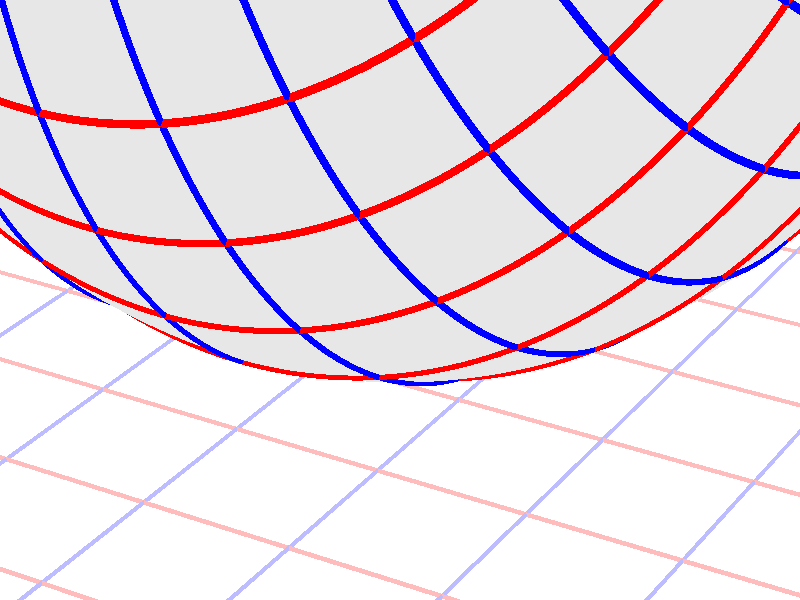 #version 3.7;
global_settings{assumed_gamma 1.0}
camera{perspective location <16.275953626987476496879026, 9.396926207859083390872001, 6.840402866513374036117057> right <0.133333333333333331482962, -0.230940107675850353485814, -0.000000000000000000000000> up <-0.044429719908903583802662, -0.025651510749425152774217, 0.140953893117886280839102> direction <0.813797681349373802639491, 0.469846310392954158441370, 0.342020143325668712908083> sky <-0.296198132726023855010311, -0.171010071662834328698466, 0.939692620785908427905042> look_at <15.462155945638102139128023, 8.927079897466128954874875, 6.498382723187705600764730>}
light_source{<16.275953626987476496879026, 9.396926207859083390872001, 6.840402866513374036117057> rgb<1.0,1.0,1.0>}
background{rgb<1,1,1>}
union{object{sphere{<0.000000000000000000000000, 0.000000000000000000000000, 4.473952982362290775597558>,4.584348949238968629060764} pigment{rgbft<0.8,0.8,0.8,0.2,0.2>}}object{union{cylinder{<-50.000000000000000000000000, 50.000000000000000000000000, 0.000000000000000000000000>,<-50.000000000000000000000000, -50.000000000000000000000000, 0.000000000000000000000000>,0.010000000000000000208167}cylinder{<-49.000000000000000000000000, 50.000000000000000000000000, 0.000000000000000000000000>,<-49.000000000000000000000000, -50.000000000000000000000000, 0.000000000000000000000000>,0.010000000000000000208167}cylinder{<-48.000000000000000000000000, 50.000000000000000000000000, 0.000000000000000000000000>,<-48.000000000000000000000000, -50.000000000000000000000000, 0.000000000000000000000000>,0.010000000000000000208167}cylinder{<-47.000000000000000000000000, 50.000000000000000000000000, 0.000000000000000000000000>,<-47.000000000000000000000000, -50.000000000000000000000000, 0.000000000000000000000000>,0.010000000000000000208167}cylinder{<-46.000000000000000000000000, 50.000000000000000000000000, 0.000000000000000000000000>,<-46.000000000000000000000000, -50.000000000000000000000000, 0.000000000000000000000000>,0.010000000000000000208167}cylinder{<-45.000000000000000000000000, 50.000000000000000000000000, 0.000000000000000000000000>,<-45.000000000000000000000000, -50.000000000000000000000000, 0.000000000000000000000000>,0.010000000000000000208167}cylinder{<-44.000000000000000000000000, 50.000000000000000000000000, 0.000000000000000000000000>,<-44.000000000000000000000000, -50.000000000000000000000000, 0.000000000000000000000000>,0.010000000000000000208167}cylinder{<-43.000000000000000000000000, 50.000000000000000000000000, 0.000000000000000000000000>,<-43.000000000000000000000000, -50.000000000000000000000000, 0.000000000000000000000000>,0.010000000000000000208167}cylinder{<-42.000000000000000000000000, 50.000000000000000000000000, 0.000000000000000000000000>,<-42.000000000000000000000000, -50.000000000000000000000000, 0.000000000000000000000000>,0.010000000000000000208167}cylinder{<-41.000000000000000000000000, 50.000000000000000000000000, 0.000000000000000000000000>,<-41.000000000000000000000000, -50.000000000000000000000000, 0.000000000000000000000000>,0.010000000000000000208167}cylinder{<-40.000000000000000000000000, 50.000000000000000000000000, 0.000000000000000000000000>,<-40.000000000000000000000000, -50.000000000000000000000000, 0.000000000000000000000000>,0.010000000000000000208167}cylinder{<-39.000000000000000000000000, 50.000000000000000000000000, 0.000000000000000000000000>,<-39.000000000000000000000000, -50.000000000000000000000000, 0.000000000000000000000000>,0.010000000000000000208167}cylinder{<-38.000000000000000000000000, 50.000000000000000000000000, 0.000000000000000000000000>,<-38.000000000000000000000000, -50.000000000000000000000000, 0.000000000000000000000000>,0.010000000000000000208167}cylinder{<-37.000000000000000000000000, 50.000000000000000000000000, 0.000000000000000000000000>,<-37.000000000000000000000000, -50.000000000000000000000000, 0.000000000000000000000000>,0.010000000000000000208167}cylinder{<-36.000000000000000000000000, 50.000000000000000000000000, 0.000000000000000000000000>,<-36.000000000000000000000000, -50.000000000000000000000000, 0.000000000000000000000000>,0.010000000000000000208167}cylinder{<-35.000000000000000000000000, 50.000000000000000000000000, 0.000000000000000000000000>,<-35.000000000000000000000000, -50.000000000000000000000000, 0.000000000000000000000000>,0.010000000000000000208167}cylinder{<-34.000000000000000000000000, 50.000000000000000000000000, 0.000000000000000000000000>,<-34.000000000000000000000000, -50.000000000000000000000000, 0.000000000000000000000000>,0.010000000000000000208167}cylinder{<-33.000000000000000000000000, 50.000000000000000000000000, 0.000000000000000000000000>,<-33.000000000000000000000000, -50.000000000000000000000000, 0.000000000000000000000000>,0.010000000000000000208167}cylinder{<-32.000000000000000000000000, 50.000000000000000000000000, 0.000000000000000000000000>,<-32.000000000000000000000000, -50.000000000000000000000000, 0.000000000000000000000000>,0.010000000000000000208167}cylinder{<-31.000000000000000000000000, 50.000000000000000000000000, 0.000000000000000000000000>,<-31.000000000000000000000000, -50.000000000000000000000000, 0.000000000000000000000000>,0.010000000000000000208167}cylinder{<-30.000000000000000000000000, 50.000000000000000000000000, 0.000000000000000000000000>,<-30.000000000000000000000000, -50.000000000000000000000000, 0.000000000000000000000000>,0.010000000000000000208167}cylinder{<-29.000000000000000000000000, 50.000000000000000000000000, 0.000000000000000000000000>,<-29.000000000000000000000000, -50.000000000000000000000000, 0.000000000000000000000000>,0.010000000000000000208167}cylinder{<-28.000000000000000000000000, 50.000000000000000000000000, 0.000000000000000000000000>,<-28.000000000000000000000000, -50.000000000000000000000000, 0.000000000000000000000000>,0.010000000000000000208167}cylinder{<-27.000000000000000000000000, 50.000000000000000000000000, 0.000000000000000000000000>,<-27.000000000000000000000000, -50.000000000000000000000000, 0.000000000000000000000000>,0.010000000000000000208167}cylinder{<-26.000000000000000000000000, 50.000000000000000000000000, 0.000000000000000000000000>,<-26.000000000000000000000000, -50.000000000000000000000000, 0.000000000000000000000000>,0.010000000000000000208167}cylinder{<-25.000000000000000000000000, 50.000000000000000000000000, 0.000000000000000000000000>,<-25.000000000000000000000000, -50.000000000000000000000000, 0.000000000000000000000000>,0.010000000000000000208167}cylinder{<-24.000000000000000000000000, 50.000000000000000000000000, 0.000000000000000000000000>,<-24.000000000000000000000000, -50.000000000000000000000000, 0.000000000000000000000000>,0.010000000000000000208167}cylinder{<-23.000000000000000000000000, 50.000000000000000000000000, 0.000000000000000000000000>,<-23.000000000000000000000000, -50.000000000000000000000000, 0.000000000000000000000000>,0.010000000000000000208167}cylinder{<-22.000000000000000000000000, 50.000000000000000000000000, 0.000000000000000000000000>,<-22.000000000000000000000000, -50.000000000000000000000000, 0.000000000000000000000000>,0.010000000000000000208167}cylinder{<-21.000000000000000000000000, 50.000000000000000000000000, 0.000000000000000000000000>,<-21.000000000000000000000000, -50.000000000000000000000000, 0.000000000000000000000000>,0.010000000000000000208167}cylinder{<-20.000000000000000000000000, 50.000000000000000000000000, 0.000000000000000000000000>,<-20.000000000000000000000000, -50.000000000000000000000000, 0.000000000000000000000000>,0.010000000000000000208167}cylinder{<-19.000000000000000000000000, 50.000000000000000000000000, 0.000000000000000000000000>,<-19.000000000000000000000000, -50.000000000000000000000000, 0.000000000000000000000000>,0.010000000000000000208167}cylinder{<-18.000000000000000000000000, 50.000000000000000000000000, 0.000000000000000000000000>,<-18.000000000000000000000000, -50.000000000000000000000000, 0.000000000000000000000000>,0.010000000000000000208167}cylinder{<-17.000000000000000000000000, 50.000000000000000000000000, 0.000000000000000000000000>,<-17.000000000000000000000000, -50.000000000000000000000000, 0.000000000000000000000000>,0.010000000000000000208167}cylinder{<-16.000000000000000000000000, 50.000000000000000000000000, 0.000000000000000000000000>,<-16.000000000000000000000000, -50.000000000000000000000000, 0.000000000000000000000000>,0.010000000000000000208167}cylinder{<-15.000000000000000000000000, 50.000000000000000000000000, 0.000000000000000000000000>,<-15.000000000000000000000000, -50.000000000000000000000000, 0.000000000000000000000000>,0.010000000000000000208167}cylinder{<-14.000000000000000000000000, 50.000000000000000000000000, 0.000000000000000000000000>,<-14.000000000000000000000000, -50.000000000000000000000000, 0.000000000000000000000000>,0.010000000000000000208167}cylinder{<-13.000000000000000000000000, 50.000000000000000000000000, 0.000000000000000000000000>,<-13.000000000000000000000000, -50.000000000000000000000000, 0.000000000000000000000000>,0.010000000000000000208167}cylinder{<-12.000000000000000000000000, 50.000000000000000000000000, 0.000000000000000000000000>,<-12.000000000000000000000000, -50.000000000000000000000000, 0.000000000000000000000000>,0.010000000000000000208167}cylinder{<-11.000000000000000000000000, 50.000000000000000000000000, 0.000000000000000000000000>,<-11.000000000000000000000000, -50.000000000000000000000000, 0.000000000000000000000000>,0.010000000000000000208167}cylinder{<-10.000000000000000000000000, 50.000000000000000000000000, 0.000000000000000000000000>,<-10.000000000000000000000000, -50.000000000000000000000000, 0.000000000000000000000000>,0.010000000000000000208167}cylinder{<-9.000000000000000000000000, 50.000000000000000000000000, 0.000000000000000000000000>,<-9.000000000000000000000000, -50.000000000000000000000000, 0.000000000000000000000000>,0.010000000000000000208167}cylinder{<-8.000000000000000000000000, 50.000000000000000000000000, 0.000000000000000000000000>,<-8.000000000000000000000000, -50.000000000000000000000000, 0.000000000000000000000000>,0.010000000000000000208167}cylinder{<-7.000000000000000000000000, 50.000000000000000000000000, 0.000000000000000000000000>,<-7.000000000000000000000000, -50.000000000000000000000000, 0.000000000000000000000000>,0.010000000000000000208167}cylinder{<-6.000000000000000000000000, 50.000000000000000000000000, 0.000000000000000000000000>,<-6.000000000000000000000000, -50.000000000000000000000000, 0.000000000000000000000000>,0.010000000000000000208167}cylinder{<-5.000000000000000000000000, 50.000000000000000000000000, 0.000000000000000000000000>,<-5.000000000000000000000000, -50.000000000000000000000000, 0.000000000000000000000000>,0.010000000000000000208167}cylinder{<-4.000000000000000000000000, 50.000000000000000000000000, 0.000000000000000000000000>,<-4.000000000000000000000000, -50.000000000000000000000000, 0.000000000000000000000000>,0.010000000000000000208167}cylinder{<-3.000000000000000000000000, 50.000000000000000000000000, 0.000000000000000000000000>,<-3.000000000000000000000000, -50.000000000000000000000000, 0.000000000000000000000000>,0.010000000000000000208167}cylinder{<-2.000000000000000000000000, 50.000000000000000000000000, 0.000000000000000000000000>,<-2.000000000000000000000000, -50.000000000000000000000000, 0.000000000000000000000000>,0.010000000000000000208167}cylinder{<-1.000000000000000000000000, 50.000000000000000000000000, 0.000000000000000000000000>,<-1.000000000000000000000000, -50.000000000000000000000000, 0.000000000000000000000000>,0.010000000000000000208167}cylinder{<0.000000000000000000000000, 50.000000000000000000000000, 0.000000000000000000000000>,<0.000000000000000000000000, -50.000000000000000000000000, 0.000000000000000000000000>,0.010000000000000000208167}cylinder{<1.000000000000000000000000, 50.000000000000000000000000, 0.000000000000000000000000>,<1.000000000000000000000000, -50.000000000000000000000000, 0.000000000000000000000000>,0.010000000000000000208167}cylinder{<2.000000000000000000000000, 50.000000000000000000000000, 0.000000000000000000000000>,<2.000000000000000000000000, -50.000000000000000000000000, 0.000000000000000000000000>,0.010000000000000000208167}cylinder{<3.000000000000000000000000, 50.000000000000000000000000, 0.000000000000000000000000>,<3.000000000000000000000000, -50.000000000000000000000000, 0.000000000000000000000000>,0.010000000000000000208167}cylinder{<4.000000000000000000000000, 50.000000000000000000000000, 0.000000000000000000000000>,<4.000000000000000000000000, -50.000000000000000000000000, 0.000000000000000000000000>,0.010000000000000000208167}cylinder{<5.000000000000000000000000, 50.000000000000000000000000, 0.000000000000000000000000>,<5.000000000000000000000000, -50.000000000000000000000000, 0.000000000000000000000000>,0.010000000000000000208167}cylinder{<6.000000000000000000000000, 50.000000000000000000000000, 0.000000000000000000000000>,<6.000000000000000000000000, -50.000000000000000000000000, 0.000000000000000000000000>,0.010000000000000000208167}cylinder{<7.000000000000000000000000, 50.000000000000000000000000, 0.000000000000000000000000>,<7.000000000000000000000000, -50.000000000000000000000000, 0.000000000000000000000000>,0.010000000000000000208167}cylinder{<8.000000000000000000000000, 50.000000000000000000000000, 0.000000000000000000000000>,<8.000000000000000000000000, -50.000000000000000000000000, 0.000000000000000000000000>,0.010000000000000000208167}cylinder{<9.000000000000000000000000, 50.000000000000000000000000, 0.000000000000000000000000>,<9.000000000000000000000000, -50.000000000000000000000000, 0.000000000000000000000000>,0.010000000000000000208167}cylinder{<10.000000000000000000000000, 50.000000000000000000000000, 0.000000000000000000000000>,<10.000000000000000000000000, -50.000000000000000000000000, 0.000000000000000000000000>,0.010000000000000000208167}cylinder{<11.000000000000000000000000, 50.000000000000000000000000, 0.000000000000000000000000>,<11.000000000000000000000000, -50.000000000000000000000000, 0.000000000000000000000000>,0.010000000000000000208167}cylinder{<12.000000000000000000000000, 50.000000000000000000000000, 0.000000000000000000000000>,<12.000000000000000000000000, -50.000000000000000000000000, 0.000000000000000000000000>,0.010000000000000000208167}cylinder{<13.000000000000000000000000, 50.000000000000000000000000, 0.000000000000000000000000>,<13.000000000000000000000000, -50.000000000000000000000000, 0.000000000000000000000000>,0.010000000000000000208167}cylinder{<14.000000000000000000000000, 50.000000000000000000000000, 0.000000000000000000000000>,<14.000000000000000000000000, -50.000000000000000000000000, 0.000000000000000000000000>,0.010000000000000000208167}cylinder{<15.000000000000000000000000, 50.000000000000000000000000, 0.000000000000000000000000>,<15.000000000000000000000000, -50.000000000000000000000000, 0.000000000000000000000000>,0.010000000000000000208167}cylinder{<16.000000000000000000000000, 50.000000000000000000000000, 0.000000000000000000000000>,<16.000000000000000000000000, -50.000000000000000000000000, 0.000000000000000000000000>,0.010000000000000000208167}cylinder{<17.000000000000000000000000, 50.000000000000000000000000, 0.000000000000000000000000>,<17.000000000000000000000000, -50.000000000000000000000000, 0.000000000000000000000000>,0.010000000000000000208167}cylinder{<18.000000000000000000000000, 50.000000000000000000000000, 0.000000000000000000000000>,<18.000000000000000000000000, -50.000000000000000000000000, 0.000000000000000000000000>,0.010000000000000000208167}cylinder{<19.000000000000000000000000, 50.000000000000000000000000, 0.000000000000000000000000>,<19.000000000000000000000000, -50.000000000000000000000000, 0.000000000000000000000000>,0.010000000000000000208167}cylinder{<20.000000000000000000000000, 50.000000000000000000000000, 0.000000000000000000000000>,<20.000000000000000000000000, -50.000000000000000000000000, 0.000000000000000000000000>,0.010000000000000000208167}cylinder{<21.000000000000000000000000, 50.000000000000000000000000, 0.000000000000000000000000>,<21.000000000000000000000000, -50.000000000000000000000000, 0.000000000000000000000000>,0.010000000000000000208167}cylinder{<22.000000000000000000000000, 50.000000000000000000000000, 0.000000000000000000000000>,<22.000000000000000000000000, -50.000000000000000000000000, 0.000000000000000000000000>,0.010000000000000000208167}cylinder{<23.000000000000000000000000, 50.000000000000000000000000, 0.000000000000000000000000>,<23.000000000000000000000000, -50.000000000000000000000000, 0.000000000000000000000000>,0.010000000000000000208167}cylinder{<24.000000000000000000000000, 50.000000000000000000000000, 0.000000000000000000000000>,<24.000000000000000000000000, -50.000000000000000000000000, 0.000000000000000000000000>,0.010000000000000000208167}cylinder{<25.000000000000000000000000, 50.000000000000000000000000, 0.000000000000000000000000>,<25.000000000000000000000000, -50.000000000000000000000000, 0.000000000000000000000000>,0.010000000000000000208167}cylinder{<26.000000000000000000000000, 50.000000000000000000000000, 0.000000000000000000000000>,<26.000000000000000000000000, -50.000000000000000000000000, 0.000000000000000000000000>,0.010000000000000000208167}cylinder{<27.000000000000000000000000, 50.000000000000000000000000, 0.000000000000000000000000>,<27.000000000000000000000000, -50.000000000000000000000000, 0.000000000000000000000000>,0.010000000000000000208167}cylinder{<28.000000000000000000000000, 50.000000000000000000000000, 0.000000000000000000000000>,<28.000000000000000000000000, -50.000000000000000000000000, 0.000000000000000000000000>,0.010000000000000000208167}cylinder{<29.000000000000000000000000, 50.000000000000000000000000, 0.000000000000000000000000>,<29.000000000000000000000000, -50.000000000000000000000000, 0.000000000000000000000000>,0.010000000000000000208167}cylinder{<30.000000000000000000000000, 50.000000000000000000000000, 0.000000000000000000000000>,<30.000000000000000000000000, -50.000000000000000000000000, 0.000000000000000000000000>,0.010000000000000000208167}cylinder{<31.000000000000000000000000, 50.000000000000000000000000, 0.000000000000000000000000>,<31.000000000000000000000000, -50.000000000000000000000000, 0.000000000000000000000000>,0.010000000000000000208167}cylinder{<32.000000000000000000000000, 50.000000000000000000000000, 0.000000000000000000000000>,<32.000000000000000000000000, -50.000000000000000000000000, 0.000000000000000000000000>,0.010000000000000000208167}cylinder{<33.000000000000000000000000, 50.000000000000000000000000, 0.000000000000000000000000>,<33.000000000000000000000000, -50.000000000000000000000000, 0.000000000000000000000000>,0.010000000000000000208167}cylinder{<34.000000000000000000000000, 50.000000000000000000000000, 0.000000000000000000000000>,<34.000000000000000000000000, -50.000000000000000000000000, 0.000000000000000000000000>,0.010000000000000000208167}cylinder{<35.000000000000000000000000, 50.000000000000000000000000, 0.000000000000000000000000>,<35.000000000000000000000000, -50.000000000000000000000000, 0.000000000000000000000000>,0.010000000000000000208167}cylinder{<36.000000000000000000000000, 50.000000000000000000000000, 0.000000000000000000000000>,<36.000000000000000000000000, -50.000000000000000000000000, 0.000000000000000000000000>,0.010000000000000000208167}cylinder{<37.000000000000000000000000, 50.000000000000000000000000, 0.000000000000000000000000>,<37.000000000000000000000000, -50.000000000000000000000000, 0.000000000000000000000000>,0.010000000000000000208167}cylinder{<38.000000000000000000000000, 50.000000000000000000000000, 0.000000000000000000000000>,<38.000000000000000000000000, -50.000000000000000000000000, 0.000000000000000000000000>,0.010000000000000000208167}cylinder{<39.000000000000000000000000, 50.000000000000000000000000, 0.000000000000000000000000>,<39.000000000000000000000000, -50.000000000000000000000000, 0.000000000000000000000000>,0.010000000000000000208167}cylinder{<40.000000000000000000000000, 50.000000000000000000000000, 0.000000000000000000000000>,<40.000000000000000000000000, -50.000000000000000000000000, 0.000000000000000000000000>,0.010000000000000000208167}cylinder{<41.000000000000000000000000, 50.000000000000000000000000, 0.000000000000000000000000>,<41.000000000000000000000000, -50.000000000000000000000000, 0.000000000000000000000000>,0.010000000000000000208167}cylinder{<42.000000000000000000000000, 50.000000000000000000000000, 0.000000000000000000000000>,<42.000000000000000000000000, -50.000000000000000000000000, 0.000000000000000000000000>,0.010000000000000000208167}cylinder{<43.000000000000000000000000, 50.000000000000000000000000, 0.000000000000000000000000>,<43.000000000000000000000000, -50.000000000000000000000000, 0.000000000000000000000000>,0.010000000000000000208167}cylinder{<44.000000000000000000000000, 50.000000000000000000000000, 0.000000000000000000000000>,<44.000000000000000000000000, -50.000000000000000000000000, 0.000000000000000000000000>,0.010000000000000000208167}cylinder{<45.000000000000000000000000, 50.000000000000000000000000, 0.000000000000000000000000>,<45.000000000000000000000000, -50.000000000000000000000000, 0.000000000000000000000000>,0.010000000000000000208167}cylinder{<46.000000000000000000000000, 50.000000000000000000000000, 0.000000000000000000000000>,<46.000000000000000000000000, -50.000000000000000000000000, 0.000000000000000000000000>,0.010000000000000000208167}cylinder{<47.000000000000000000000000, 50.000000000000000000000000, 0.000000000000000000000000>,<47.000000000000000000000000, -50.000000000000000000000000, 0.000000000000000000000000>,0.010000000000000000208167}cylinder{<48.000000000000000000000000, 50.000000000000000000000000, 0.000000000000000000000000>,<48.000000000000000000000000, -50.000000000000000000000000, 0.000000000000000000000000>,0.010000000000000000208167}cylinder{<49.000000000000000000000000, 50.000000000000000000000000, 0.000000000000000000000000>,<49.000000000000000000000000, -50.000000000000000000000000, 0.000000000000000000000000>,0.010000000000000000208167}cylinder{<50.000000000000000000000000, 50.000000000000000000000000, 0.000000000000000000000000>,<50.000000000000000000000000, -50.000000000000000000000000, 0.000000000000000000000000>,0.010000000000000000208167}} pigment{rgb<1.0,0.5,0.5>}}object{union{cylinder{<50.000000000000000000000000, -50.000000000000000000000000, 0.000000000000000000000000>,<-50.000000000000000000000000, -50.000000000000000000000000, 0.000000000000000000000000>,0.010000000000000000208167}cylinder{<50.000000000000000000000000, -49.000000000000000000000000, 0.000000000000000000000000>,<-50.000000000000000000000000, -49.000000000000000000000000, 0.000000000000000000000000>,0.010000000000000000208167}cylinder{<50.000000000000000000000000, -48.000000000000000000000000, 0.000000000000000000000000>,<-50.000000000000000000000000, -48.000000000000000000000000, 0.000000000000000000000000>,0.010000000000000000208167}cylinder{<50.000000000000000000000000, -47.000000000000000000000000, 0.000000000000000000000000>,<-50.000000000000000000000000, -47.000000000000000000000000, 0.000000000000000000000000>,0.010000000000000000208167}cylinder{<50.000000000000000000000000, -46.000000000000000000000000, 0.000000000000000000000000>,<-50.000000000000000000000000, -46.000000000000000000000000, 0.000000000000000000000000>,0.010000000000000000208167}cylinder{<50.000000000000000000000000, -45.000000000000000000000000, 0.000000000000000000000000>,<-50.000000000000000000000000, -45.000000000000000000000000, 0.000000000000000000000000>,0.010000000000000000208167}cylinder{<50.000000000000000000000000, -44.000000000000000000000000, 0.000000000000000000000000>,<-50.000000000000000000000000, -44.000000000000000000000000, 0.000000000000000000000000>,0.010000000000000000208167}cylinder{<50.000000000000000000000000, -43.000000000000000000000000, 0.000000000000000000000000>,<-50.000000000000000000000000, -43.000000000000000000000000, 0.000000000000000000000000>,0.010000000000000000208167}cylinder{<50.000000000000000000000000, -42.000000000000000000000000, 0.000000000000000000000000>,<-50.000000000000000000000000, -42.000000000000000000000000, 0.000000000000000000000000>,0.010000000000000000208167}cylinder{<50.000000000000000000000000, -41.000000000000000000000000, 0.000000000000000000000000>,<-50.000000000000000000000000, -41.000000000000000000000000, 0.000000000000000000000000>,0.010000000000000000208167}cylinder{<50.000000000000000000000000, -40.000000000000000000000000, 0.000000000000000000000000>,<-50.000000000000000000000000, -40.000000000000000000000000, 0.000000000000000000000000>,0.010000000000000000208167}cylinder{<50.000000000000000000000000, -39.000000000000000000000000, 0.000000000000000000000000>,<-50.000000000000000000000000, -39.000000000000000000000000, 0.000000000000000000000000>,0.010000000000000000208167}cylinder{<50.000000000000000000000000, -38.000000000000000000000000, 0.000000000000000000000000>,<-50.000000000000000000000000, -38.000000000000000000000000, 0.000000000000000000000000>,0.010000000000000000208167}cylinder{<50.000000000000000000000000, -37.000000000000000000000000, 0.000000000000000000000000>,<-50.000000000000000000000000, -37.000000000000000000000000, 0.000000000000000000000000>,0.010000000000000000208167}cylinder{<50.000000000000000000000000, -36.000000000000000000000000, 0.000000000000000000000000>,<-50.000000000000000000000000, -36.000000000000000000000000, 0.000000000000000000000000>,0.010000000000000000208167}cylinder{<50.000000000000000000000000, -35.000000000000000000000000, 0.000000000000000000000000>,<-50.000000000000000000000000, -35.000000000000000000000000, 0.000000000000000000000000>,0.010000000000000000208167}cylinder{<50.000000000000000000000000, -34.000000000000000000000000, 0.000000000000000000000000>,<-50.000000000000000000000000, -34.000000000000000000000000, 0.000000000000000000000000>,0.010000000000000000208167}cylinder{<50.000000000000000000000000, -33.000000000000000000000000, 0.000000000000000000000000>,<-50.000000000000000000000000, -33.000000000000000000000000, 0.000000000000000000000000>,0.010000000000000000208167}cylinder{<50.000000000000000000000000, -32.000000000000000000000000, 0.000000000000000000000000>,<-50.000000000000000000000000, -32.000000000000000000000000, 0.000000000000000000000000>,0.010000000000000000208167}cylinder{<50.000000000000000000000000, -31.000000000000000000000000, 0.000000000000000000000000>,<-50.000000000000000000000000, -31.000000000000000000000000, 0.000000000000000000000000>,0.010000000000000000208167}cylinder{<50.000000000000000000000000, -30.000000000000000000000000, 0.000000000000000000000000>,<-50.000000000000000000000000, -30.000000000000000000000000, 0.000000000000000000000000>,0.010000000000000000208167}cylinder{<50.000000000000000000000000, -29.000000000000000000000000, 0.000000000000000000000000>,<-50.000000000000000000000000, -29.000000000000000000000000, 0.000000000000000000000000>,0.010000000000000000208167}cylinder{<50.000000000000000000000000, -28.000000000000000000000000, 0.000000000000000000000000>,<-50.000000000000000000000000, -28.000000000000000000000000, 0.000000000000000000000000>,0.010000000000000000208167}cylinder{<50.000000000000000000000000, -27.000000000000000000000000, 0.000000000000000000000000>,<-50.000000000000000000000000, -27.000000000000000000000000, 0.000000000000000000000000>,0.010000000000000000208167}cylinder{<50.000000000000000000000000, -26.000000000000000000000000, 0.000000000000000000000000>,<-50.000000000000000000000000, -26.000000000000000000000000, 0.000000000000000000000000>,0.010000000000000000208167}cylinder{<50.000000000000000000000000, -25.000000000000000000000000, 0.000000000000000000000000>,<-50.000000000000000000000000, -25.000000000000000000000000, 0.000000000000000000000000>,0.010000000000000000208167}cylinder{<50.000000000000000000000000, -24.000000000000000000000000, 0.000000000000000000000000>,<-50.000000000000000000000000, -24.000000000000000000000000, 0.000000000000000000000000>,0.010000000000000000208167}cylinder{<50.000000000000000000000000, -23.000000000000000000000000, 0.000000000000000000000000>,<-50.000000000000000000000000, -23.000000000000000000000000, 0.000000000000000000000000>,0.010000000000000000208167}cylinder{<50.000000000000000000000000, -22.000000000000000000000000, 0.000000000000000000000000>,<-50.000000000000000000000000, -22.000000000000000000000000, 0.000000000000000000000000>,0.010000000000000000208167}cylinder{<50.000000000000000000000000, -21.000000000000000000000000, 0.000000000000000000000000>,<-50.000000000000000000000000, -21.000000000000000000000000, 0.000000000000000000000000>,0.010000000000000000208167}cylinder{<50.000000000000000000000000, -20.000000000000000000000000, 0.000000000000000000000000>,<-50.000000000000000000000000, -20.000000000000000000000000, 0.000000000000000000000000>,0.010000000000000000208167}cylinder{<50.000000000000000000000000, -19.000000000000000000000000, 0.000000000000000000000000>,<-50.000000000000000000000000, -19.000000000000000000000000, 0.000000000000000000000000>,0.010000000000000000208167}cylinder{<50.000000000000000000000000, -18.000000000000000000000000, 0.000000000000000000000000>,<-50.000000000000000000000000, -18.000000000000000000000000, 0.000000000000000000000000>,0.010000000000000000208167}cylinder{<50.000000000000000000000000, -17.000000000000000000000000, 0.000000000000000000000000>,<-50.000000000000000000000000, -17.000000000000000000000000, 0.000000000000000000000000>,0.010000000000000000208167}cylinder{<50.000000000000000000000000, -16.000000000000000000000000, 0.000000000000000000000000>,<-50.000000000000000000000000, -16.000000000000000000000000, 0.000000000000000000000000>,0.010000000000000000208167}cylinder{<50.000000000000000000000000, -15.000000000000000000000000, 0.000000000000000000000000>,<-50.000000000000000000000000, -15.000000000000000000000000, 0.000000000000000000000000>,0.010000000000000000208167}cylinder{<50.000000000000000000000000, -14.000000000000000000000000, 0.000000000000000000000000>,<-50.000000000000000000000000, -14.000000000000000000000000, 0.000000000000000000000000>,0.010000000000000000208167}cylinder{<50.000000000000000000000000, -13.000000000000000000000000, 0.000000000000000000000000>,<-50.000000000000000000000000, -13.000000000000000000000000, 0.000000000000000000000000>,0.010000000000000000208167}cylinder{<50.000000000000000000000000, -12.000000000000000000000000, 0.000000000000000000000000>,<-50.000000000000000000000000, -12.000000000000000000000000, 0.000000000000000000000000>,0.010000000000000000208167}cylinder{<50.000000000000000000000000, -11.000000000000000000000000, 0.000000000000000000000000>,<-50.000000000000000000000000, -11.000000000000000000000000, 0.000000000000000000000000>,0.010000000000000000208167}cylinder{<50.000000000000000000000000, -10.000000000000000000000000, 0.000000000000000000000000>,<-50.000000000000000000000000, -10.000000000000000000000000, 0.000000000000000000000000>,0.010000000000000000208167}cylinder{<50.000000000000000000000000, -9.000000000000000000000000, 0.000000000000000000000000>,<-50.000000000000000000000000, -9.000000000000000000000000, 0.000000000000000000000000>,0.010000000000000000208167}cylinder{<50.000000000000000000000000, -8.000000000000000000000000, 0.000000000000000000000000>,<-50.000000000000000000000000, -8.000000000000000000000000, 0.000000000000000000000000>,0.010000000000000000208167}cylinder{<50.000000000000000000000000, -7.000000000000000000000000, 0.000000000000000000000000>,<-50.000000000000000000000000, -7.000000000000000000000000, 0.000000000000000000000000>,0.010000000000000000208167}cylinder{<50.000000000000000000000000, -6.000000000000000000000000, 0.000000000000000000000000>,<-50.000000000000000000000000, -6.000000000000000000000000, 0.000000000000000000000000>,0.010000000000000000208167}cylinder{<50.000000000000000000000000, -5.000000000000000000000000, 0.000000000000000000000000>,<-50.000000000000000000000000, -5.000000000000000000000000, 0.000000000000000000000000>,0.010000000000000000208167}cylinder{<50.000000000000000000000000, -4.000000000000000000000000, 0.000000000000000000000000>,<-50.000000000000000000000000, -4.000000000000000000000000, 0.000000000000000000000000>,0.010000000000000000208167}cylinder{<50.000000000000000000000000, -3.000000000000000000000000, 0.000000000000000000000000>,<-50.000000000000000000000000, -3.000000000000000000000000, 0.000000000000000000000000>,0.010000000000000000208167}cylinder{<50.000000000000000000000000, -2.000000000000000000000000, 0.000000000000000000000000>,<-50.000000000000000000000000, -2.000000000000000000000000, 0.000000000000000000000000>,0.010000000000000000208167}cylinder{<50.000000000000000000000000, -1.000000000000000000000000, 0.000000000000000000000000>,<-50.000000000000000000000000, -1.000000000000000000000000, 0.000000000000000000000000>,0.010000000000000000208167}cylinder{<50.000000000000000000000000, 0.000000000000000000000000, 0.000000000000000000000000>,<-50.000000000000000000000000, 0.000000000000000000000000, 0.000000000000000000000000>,0.010000000000000000208167}cylinder{<50.000000000000000000000000, 1.000000000000000000000000, 0.000000000000000000000000>,<-50.000000000000000000000000, 1.000000000000000000000000, 0.000000000000000000000000>,0.010000000000000000208167}cylinder{<50.000000000000000000000000, 2.000000000000000000000000, 0.000000000000000000000000>,<-50.000000000000000000000000, 2.000000000000000000000000, 0.000000000000000000000000>,0.010000000000000000208167}cylinder{<50.000000000000000000000000, 3.000000000000000000000000, 0.000000000000000000000000>,<-50.000000000000000000000000, 3.000000000000000000000000, 0.000000000000000000000000>,0.010000000000000000208167}cylinder{<50.000000000000000000000000, 4.000000000000000000000000, 0.000000000000000000000000>,<-50.000000000000000000000000, 4.000000000000000000000000, 0.000000000000000000000000>,0.010000000000000000208167}cylinder{<50.000000000000000000000000, 5.000000000000000000000000, 0.000000000000000000000000>,<-50.000000000000000000000000, 5.000000000000000000000000, 0.000000000000000000000000>,0.010000000000000000208167}cylinder{<50.000000000000000000000000, 6.000000000000000000000000, 0.000000000000000000000000>,<-50.000000000000000000000000, 6.000000000000000000000000, 0.000000000000000000000000>,0.010000000000000000208167}cylinder{<50.000000000000000000000000, 7.000000000000000000000000, 0.000000000000000000000000>,<-50.000000000000000000000000, 7.000000000000000000000000, 0.000000000000000000000000>,0.010000000000000000208167}cylinder{<50.000000000000000000000000, 8.000000000000000000000000, 0.000000000000000000000000>,<-50.000000000000000000000000, 8.000000000000000000000000, 0.000000000000000000000000>,0.010000000000000000208167}cylinder{<50.000000000000000000000000, 9.000000000000000000000000, 0.000000000000000000000000>,<-50.000000000000000000000000, 9.000000000000000000000000, 0.000000000000000000000000>,0.010000000000000000208167}cylinder{<50.000000000000000000000000, 10.000000000000000000000000, 0.000000000000000000000000>,<-50.000000000000000000000000, 10.000000000000000000000000, 0.000000000000000000000000>,0.010000000000000000208167}cylinder{<50.000000000000000000000000, 11.000000000000000000000000, 0.000000000000000000000000>,<-50.000000000000000000000000, 11.000000000000000000000000, 0.000000000000000000000000>,0.010000000000000000208167}cylinder{<50.000000000000000000000000, 12.000000000000000000000000, 0.000000000000000000000000>,<-50.000000000000000000000000, 12.000000000000000000000000, 0.000000000000000000000000>,0.010000000000000000208167}cylinder{<50.000000000000000000000000, 13.000000000000000000000000, 0.000000000000000000000000>,<-50.000000000000000000000000, 13.000000000000000000000000, 0.000000000000000000000000>,0.010000000000000000208167}cylinder{<50.000000000000000000000000, 14.000000000000000000000000, 0.000000000000000000000000>,<-50.000000000000000000000000, 14.000000000000000000000000, 0.000000000000000000000000>,0.010000000000000000208167}cylinder{<50.000000000000000000000000, 15.000000000000000000000000, 0.000000000000000000000000>,<-50.000000000000000000000000, 15.000000000000000000000000, 0.000000000000000000000000>,0.010000000000000000208167}cylinder{<50.000000000000000000000000, 16.000000000000000000000000, 0.000000000000000000000000>,<-50.000000000000000000000000, 16.000000000000000000000000, 0.000000000000000000000000>,0.010000000000000000208167}cylinder{<50.000000000000000000000000, 17.000000000000000000000000, 0.000000000000000000000000>,<-50.000000000000000000000000, 17.000000000000000000000000, 0.000000000000000000000000>,0.010000000000000000208167}cylinder{<50.000000000000000000000000, 18.000000000000000000000000, 0.000000000000000000000000>,<-50.000000000000000000000000, 18.000000000000000000000000, 0.000000000000000000000000>,0.010000000000000000208167}cylinder{<50.000000000000000000000000, 19.000000000000000000000000, 0.000000000000000000000000>,<-50.000000000000000000000000, 19.000000000000000000000000, 0.000000000000000000000000>,0.010000000000000000208167}cylinder{<50.000000000000000000000000, 20.000000000000000000000000, 0.000000000000000000000000>,<-50.000000000000000000000000, 20.000000000000000000000000, 0.000000000000000000000000>,0.010000000000000000208167}cylinder{<50.000000000000000000000000, 21.000000000000000000000000, 0.000000000000000000000000>,<-50.000000000000000000000000, 21.000000000000000000000000, 0.000000000000000000000000>,0.010000000000000000208167}cylinder{<50.000000000000000000000000, 22.000000000000000000000000, 0.000000000000000000000000>,<-50.000000000000000000000000, 22.000000000000000000000000, 0.000000000000000000000000>,0.010000000000000000208167}cylinder{<50.000000000000000000000000, 23.000000000000000000000000, 0.000000000000000000000000>,<-50.000000000000000000000000, 23.000000000000000000000000, 0.000000000000000000000000>,0.010000000000000000208167}cylinder{<50.000000000000000000000000, 24.000000000000000000000000, 0.000000000000000000000000>,<-50.000000000000000000000000, 24.000000000000000000000000, 0.000000000000000000000000>,0.010000000000000000208167}cylinder{<50.000000000000000000000000, 25.000000000000000000000000, 0.000000000000000000000000>,<-50.000000000000000000000000, 25.000000000000000000000000, 0.000000000000000000000000>,0.010000000000000000208167}cylinder{<50.000000000000000000000000, 26.000000000000000000000000, 0.000000000000000000000000>,<-50.000000000000000000000000, 26.000000000000000000000000, 0.000000000000000000000000>,0.010000000000000000208167}cylinder{<50.000000000000000000000000, 27.000000000000000000000000, 0.000000000000000000000000>,<-50.000000000000000000000000, 27.000000000000000000000000, 0.000000000000000000000000>,0.010000000000000000208167}cylinder{<50.000000000000000000000000, 28.000000000000000000000000, 0.000000000000000000000000>,<-50.000000000000000000000000, 28.000000000000000000000000, 0.000000000000000000000000>,0.010000000000000000208167}cylinder{<50.000000000000000000000000, 29.000000000000000000000000, 0.000000000000000000000000>,<-50.000000000000000000000000, 29.000000000000000000000000, 0.000000000000000000000000>,0.010000000000000000208167}cylinder{<50.000000000000000000000000, 30.000000000000000000000000, 0.000000000000000000000000>,<-50.000000000000000000000000, 30.000000000000000000000000, 0.000000000000000000000000>,0.010000000000000000208167}cylinder{<50.000000000000000000000000, 31.000000000000000000000000, 0.000000000000000000000000>,<-50.000000000000000000000000, 31.000000000000000000000000, 0.000000000000000000000000>,0.010000000000000000208167}cylinder{<50.000000000000000000000000, 32.000000000000000000000000, 0.000000000000000000000000>,<-50.000000000000000000000000, 32.000000000000000000000000, 0.000000000000000000000000>,0.010000000000000000208167}cylinder{<50.000000000000000000000000, 33.000000000000000000000000, 0.000000000000000000000000>,<-50.000000000000000000000000, 33.000000000000000000000000, 0.000000000000000000000000>,0.010000000000000000208167}cylinder{<50.000000000000000000000000, 34.000000000000000000000000, 0.000000000000000000000000>,<-50.000000000000000000000000, 34.000000000000000000000000, 0.000000000000000000000000>,0.010000000000000000208167}cylinder{<50.000000000000000000000000, 35.000000000000000000000000, 0.000000000000000000000000>,<-50.000000000000000000000000, 35.000000000000000000000000, 0.000000000000000000000000>,0.010000000000000000208167}cylinder{<50.000000000000000000000000, 36.000000000000000000000000, 0.000000000000000000000000>,<-50.000000000000000000000000, 36.000000000000000000000000, 0.000000000000000000000000>,0.010000000000000000208167}cylinder{<50.000000000000000000000000, 37.000000000000000000000000, 0.000000000000000000000000>,<-50.000000000000000000000000, 37.000000000000000000000000, 0.000000000000000000000000>,0.010000000000000000208167}cylinder{<50.000000000000000000000000, 38.000000000000000000000000, 0.000000000000000000000000>,<-50.000000000000000000000000, 38.000000000000000000000000, 0.000000000000000000000000>,0.010000000000000000208167}cylinder{<50.000000000000000000000000, 39.000000000000000000000000, 0.000000000000000000000000>,<-50.000000000000000000000000, 39.000000000000000000000000, 0.000000000000000000000000>,0.010000000000000000208167}cylinder{<50.000000000000000000000000, 40.000000000000000000000000, 0.000000000000000000000000>,<-50.000000000000000000000000, 40.000000000000000000000000, 0.000000000000000000000000>,0.010000000000000000208167}cylinder{<50.000000000000000000000000, 41.000000000000000000000000, 0.000000000000000000000000>,<-50.000000000000000000000000, 41.000000000000000000000000, 0.000000000000000000000000>,0.010000000000000000208167}cylinder{<50.000000000000000000000000, 42.000000000000000000000000, 0.000000000000000000000000>,<-50.000000000000000000000000, 42.000000000000000000000000, 0.000000000000000000000000>,0.010000000000000000208167}cylinder{<50.000000000000000000000000, 43.000000000000000000000000, 0.000000000000000000000000>,<-50.000000000000000000000000, 43.000000000000000000000000, 0.000000000000000000000000>,0.010000000000000000208167}cylinder{<50.000000000000000000000000, 44.000000000000000000000000, 0.000000000000000000000000>,<-50.000000000000000000000000, 44.000000000000000000000000, 0.000000000000000000000000>,0.010000000000000000208167}cylinder{<50.000000000000000000000000, 45.000000000000000000000000, 0.000000000000000000000000>,<-50.000000000000000000000000, 45.000000000000000000000000, 0.000000000000000000000000>,0.010000000000000000208167}cylinder{<50.000000000000000000000000, 46.000000000000000000000000, 0.000000000000000000000000>,<-50.000000000000000000000000, 46.000000000000000000000000, 0.000000000000000000000000>,0.010000000000000000208167}cylinder{<50.000000000000000000000000, 47.000000000000000000000000, 0.000000000000000000000000>,<-50.000000000000000000000000, 47.000000000000000000000000, 0.000000000000000000000000>,0.010000000000000000208167}cylinder{<50.000000000000000000000000, 48.000000000000000000000000, 0.000000000000000000000000>,<-50.000000000000000000000000, 48.000000000000000000000000, 0.000000000000000000000000>,0.010000000000000000208167}cylinder{<50.000000000000000000000000, 49.000000000000000000000000, 0.000000000000000000000000>,<-50.000000000000000000000000, 49.000000000000000000000000, 0.000000000000000000000000>,0.010000000000000000208167}cylinder{<50.000000000000000000000000, 50.000000000000000000000000, 0.000000000000000000000000>,<-50.000000000000000000000000, 50.000000000000000000000000, 0.000000000000000000000000>,0.010000000000000000208167}} pigment{rgb<0.5,0.5,1.0>}}sphere{<0.000000000000000000000000, 0.000000000000000000000000, 9.058301931601260292836741>,0.050000000000000002775558}object{union{object{torus{0.817225478068958843813618,0.020000000000000000416334} matrix <0.983982652789347378430307, -0.000000000000000000000000, 0.178264239289990439329969, 0.178264239289990439329969, 0.000000000000000000000000, -0.983982652789347378430307, 0.000000000000000000000000, 1.000000000000000000000000, 0.000000000000000000000000, -0.804135693838228693408610, 0.000000000000000000000000, 8.912619853426711813426664>}object{torus{0.833357752501321602522921,0.020000000000000000416334} matrix <0.983338628266721692661179, -0.000000000000000000000000, 0.181783228485255160533640, 0.181783228485255160533640, 0.000000000000000000000000, -0.983338628266721692661179, 0.000000000000000000000000, 1.000000000000000000000000, 0.000000000000000000000000, -0.819472869200610021245268, 0.000000000000000000000000, 8.906811468864862746386279>}object{torus{0.850128218731264317931107,0.020000000000000000416334} matrix <0.982655319289271522720242, -0.000000000000000000000000, 0.185441428684369719048775, 0.185441428684369719048775, 0.000000000000000000000000, -0.982655319289271522720242, 0.000000000000000000000000, 1.000000000000000000000000, 0.000000000000000000000000, -0.835383016214669149590577, 0.000000000000000000000000, 8.900652940155103109987067>}object{torus{0.867574758178473293135369,0.020000000000000000416334} matrix <0.981929495418264131068042, -0.000000000000000000000000, 0.189247103089144386167675, 0.189247103089144386167675, 0.000000000000000000000000, -0.981929495418264131068042, 0.000000000000000000000000, 1.000000000000000000000000, 0.000000000000000000000000, -0.851897244538588060969175, 0.000000000000000000000000, 8.894115921906474042657464>}object{torus{0.885738243354329157774885,0.020000000000000000416334} matrix <0.981157590629259890313563, -0.000000000000000000000000, 0.193209167356484384781012, 0.193209167356484384781012, 0.000000000000000000000000, -0.981157590629259890313563, 0.000000000000000000000000, 1.000000000000000000000000, 0.000000000000000000000000, -0.869048800778197794159041, 0.000000000000000000000000, 8.887169183108461822939717>}object{torus{0.904662831204107176219509,0.020000000000000000416334} matrix <0.980335661056861318307654, -0.000000000000000000000000, 0.197337253604601442491528, 0.197337253604601442491528, 0.000000000000000000000000, -0.980335661056861318307654, 0.000000000000000000000000, 1.000000000000000000000000, 0.000000000000000000000000, -0.886873234662441389808407, 0.000000000000000000000000, 8.879778253053997261190489>}object{torus{0.924396290560664968261051,0.020000000000000000416334} matrix <0.979459336485363540880655, -0.000000000000000000000000, 0.201641781810346781833587, 0.201641781810346781833587, 0.000000000000000000000000, -0.979459336485363540880655, 0.000000000000000000000000, 1.000000000000000000000000, 0.000000000000000000000000, -0.905408577401818459584604, 0.000000000000000000000000, 8.871905016474707750262496>}object{torus{0.944990368191491625360356,0.020000000000000000416334} matrix <0.978523764497857828636995, -0.000000000000000000000000, 0.206134039675500868593616, 0.206134039675500868593616, 0.000000000000000000000000, -0.978523764497857828636995, 0.000000000000000000000000, 1.000000000000000000000000, 0.000000000000000000000000, -0.924695532495759642266364, 0.000000000000000000000000, 8.863507249550346855926364>}object{torus{0.966501198635084768362447,0.020000000000000000416334} matrix <0.977523546019951949936910, -0.000000000000000000000000, 0.210826272026469696552198, 0.210826272026469696552198, 0.000000000000000000000000, -0.977523546019951949936910, 0.000000000000000000000000, 1.000000000000000000000000, 0.000000000000000000000000, -0.944777678922377295300805, 0.000000000000000000000000, 8.854538086984032219106666>}object{torus{0.988989763747293970652663,0.020000000000000000416334} matrix <0.976452660730274479838897, -0.000000000000000000000000, 0.215731781044813719638853, 0.215731781044813719638853, 0.000000000000000000000000, -0.976452660730274479838897, 0.000000000000000000000000, 1.000000000000000000000000, 0.000000000000000000000000, -0.965701686246388635304072, 0.000000000000000000000000, 8.844945408433968481176635>}object{torus{1.012522408747462243638893,0.020000000000000000416334} matrix <0.975304380496970324543327, -0.000000000000000000000000, 0.220865038843682026659110, 0.220865038843682026659110, 0.000000000000000000000000, -0.975304380496970324543327, 0.000000000000000000000000, 1.000000000000000000000000, 0.000000000000000000000000, -0.987517540602724674947410, 0.000000000000000000000000, 8.834671130462860233478750>}object{torus{1.037171422564226119789055,0.020000000000000000416334} matrix <0.974071168637056339356661, -0.000000000000000000000000, 0.226241814061944213065658, 0.226241814061944213065658, 0.000000000000000000000000, -0.974071168637056339356661, 0.000000000000000000000000, 1.000000000000000000000000, 0.000000000000000000000000, -1.010278779656019088051266, 0.000000000000000000000000, 8.823650387468253697420550>}object{torus{1.063015691406158591547637,0.020000000000000000416334} matrix <0.972744562330718043341449, -0.000000000000000000000000, 0.231879314420281479325325, 0.231879314420281479325325, 0.000000000000000000000000, -0.972744562330718043341449, 0.000000000000000000000000, 1.000000000000000000000000, 0.000000000000000000000000, -1.034042733488921950169015, 0.000000000000000000000000, 8.811810581862660640695140>}object{torus{1.090141435766792898931499,0.020000000000000000416334} matrix <0.971315034949484235049511, -0.000000000000000000000000, 0.237796347493149096141707, 0.237796347493149096141707, 0.000000000000000000000000, -0.971315034949484235049511, 0.000000000000000000000000, 1.000000000000000000000000, 0.000000000000000000000000, -1.058870766780741767831842, 0.000000000000000000000000, 8.799070279923022042112279>}object{torus{1.118643042568300494110645,0.020000000000000000416334} matrix <0.969771834364741569523005, -0.000000000000000000000000, 0.244013502234701196158539, 0.244013502234701196158539, 0.000000000000000000000000, -0.969771834364741569523005, 0.000000000000000000000000, 1.000000000000000000000000, 0.000000000000000000000000, -1.084828515391662806521822, 0.000000000000000000000000, 8.785337925035397788064984>}object{torus{1.148624005760522370778176,0.020000000000000000416334} matrix <0.968102792440229564796539, -0.000000000000000000000000, 0.250553354137257211498024, 0.250553354137257211498024, 0.000000000000000000000000, -0.968102792440229564796539, 0.000000000000000000000000, 1.000000000000000000000000, 0.000000000000000000000000, -1.111986107441800930573095, 0.000000000000000000000000, 8.770510334317696887751481>}object{torus{1.180197990513343286878012,0.020000000000000000416334} matrix <0.966294099813085227701492, -0.000000000000000000000000, 0.257440697377899541109514, 0.257440697377899541109514, 0.000000000000000000000000, -0.966294099813085227701492, 0.000000000000000000000000, 1.000000000000000000000000, 0.000000000000000000000000, -1.140418354845093018568036, 0.000000000000000000000000, 8.754470937880446612666674>}object{torus{1.213490038136792126266528,0.020000000000000000416334} matrix <0.964330038741649131495137, -0.000000000000000000000000, 0.264702807655169347622603, 0.264702807655169347622603, 0.000000000000000000000000, -0.964330038741649131495137, 0.000000000000000000000000, 1.000000000000000000000000, 0.000000000000000000000000, -1.170204895488055285568407, 0.000000000000000000000000, 8.737087711444260662574379>}object{torus{1.248637930930782902194665,0.020000000000000000416334} matrix <0.962192665106594957613595, -0.000000000000000000000000, 0.272369739903440932771161, 0.272369739903440932771161, 0.000000000000000000000000, -0.962192665106594957613595, 0.000000000000000000000000, 1.000000000000000000000000, 0.000000000000000000000000, -1.201430258514829541027780, 0.000000000000000000000000, 8.718210743119859884586731>}object{torus{1.285793738315932133176034,0.020000000000000000416334} matrix <0.959861428531722959966999, -0.000000000000000000000000, 0.280474665552951640812296, 0.280474665552951640812296, 0.000000000000000000000000, -0.959861428531722959966999, 0.000000000000000000000000, 1.000000000000000000000000, 0.000000000000000000000000, -1.234183814456073724485918, 0.000000000000000000000000, 8.697669362877325838212528>}object{torus{1.325125567571086682150394,0.020000000000000000416334} matrix <0.957312716929908047447384, -0.000000000000000000000000, 0.289054254430336998726858, 0.289054254430336998726858, 0.000000000000000000000000, -0.957312716929908047447384, 0.000000000000000000000000, 1.000000000000000000000000, 0.000000000000000000000000, -1.268559557364955514557892, 0.000000000000000000000000, 8.675268748640812432881830>}object{torus{1.366819544166825162179180,0.020000000000000000416334} matrix <0.954519308424041756921952, -0.000000000000000000000000, 0.298149106733005264668890, 0.298149106733005264668890, 0.000000000000000000000000, -0.954519308424041756921952, 0.000000000000000000000000, 1.000000000000000000000000, 0.000000000000000000000000, -1.304655646038729743807494, 0.000000000000000000000000, 8.650785905444024592725327>}object{torus{1.411082047477036693905461,0.020000000000000000416334} matrix <0.951449709338337612507530, -0.000000000000000000000000, 0.307804240711516241546519, 0.307804240711516241546519, 0.000000000000000000000000, -0.951449709338337612507530, 0.000000000000000000000000, 1.000000000000000000000000, 0.000000000000000000000000, -1.342573603924430258871325, 0.000000000000000000000000, 8.623964893396319553175999>}object{torus{1.458142227057625861519341,0.020000000000000000416334} matrix <0.948067351573399830222399, -0.000000000000000000000000, 0.318069641557630844452831, 0.318069641557630844452831, 0.000000000000000000000000, -0.948067351573399830222399, 0.000000000000000000000000, 1.000000000000000000000000, 0.000000000000000000000000, -1.382417039424806315395244, 0.000000000000000000000000, 8.594511156101958704311983>}object{torus{1.508254821506399556696465,0.020000000000000000416334} matrix <0.944329615866298488491282, -0.000000000000000000000000, 0.329000876287296906141933, 0.329000876287296906141933, 0.000000000000000000000000, -0.944329615866298488491282, 0.000000000000000000000000, 1.000000000000000000000000, 0.000000000000000000000000, -1.424289696221781476026536, 0.000000000000000000000000, 8.562084773661494452312581>}object{torus{1.561703294626705762482288,0.020000000000000000416334} matrix <0.940186638788543582734292, -0.000000000000000000000000, 0.340659777848076883444151, 0.340659777848076883444151, 0.000000000000000000000000, -0.940186638788543582734292, 0.000000000000000000000000, 1.000000000000000000000000, 0.000000000000000000000000, -1.468292571359045783907504, 0.000000000000000000000000, 8.526292434189588931303661>}object{torus{1.618803289637831044345262,0.020000000000000000416334} matrix <0.935579850425187986573405, -0.000000000000000000000000, 0.353115198594429191558675, 0.353115198594429191558675, 0.000000000000000000000000, -0.935579850425187986573405, 0.000000000000000000000000, 1.000000000000000000000000, 0.000000000000000000000000, -1.514519739587115276790996, 0.000000000000000000000000, 8.486677886494861766664144>}object{torus{1.679906377598075595258820,0.020000000000000000416334} matrix <0.930440175917070178002177, -0.000000000000000000000000, 0.366443827945582389915558, 0.366443827945582389915558, 0.000000000000000000000000, -0.930440175917070178002177, 0.000000000000000000000000, 1.000000000000000000000000, 0.000000000000000000000000, -1.563052385495498297629524, 0.000000000000000000000000, 8.442710608004238892476678>}object{torus{1.745404035072609882917050,0.020000000000000000416334} matrix <0.924685816866969045868530, -0.000000000000000000000000, 0.380731060047727776218807, 0.380731060047727776218807, 0.000000000000000000000000, -0.924685816866969045868530, 0.000000000000000000000000, 1.000000000000000000000000, 0.000000000000000000000000, -1.613950355933824187815162, 0.000000000000000000000000, 8.393772403116583902260572>}object{torus{1.815731719396715737602221,0.020000000000000000416334} matrix <0.918219507369619547532125, -0.000000000000000000000000, 0.396071882725716362116941, 0.396071882725716362116941, 0.000000000000000000000000, -0.918219507369619547532125, 0.000000000000000000000000, 1.000000000000000000000000, 0.000000000000000000000000, -1.667240284899992763811838, 0.000000000000000000000000, 8.339141650975108177590300>}object{torus{1.891372803732732421622131,0.020000000000000000416334} matrix <0.910925113704314837193010, -0.000000000000000000000000, 0.412571735850604692785737, 0.412571735850604692785737, 0.000000000000000000000000, -0.910925113704314837193010, 0.000000000000000000000000, 1.000000000000000000000000, 0.000000000000000000000000, -1.722898986296904633164218, 0.000000000000000000000000, 8.277974970825052736245198>}object{torus{1.972861968050682257569406,0.020000000000000000416334} matrix <0.902663416525765982534324, -0.000000000000000000000000, 0.430347251026460708711596, 0.430347251026460708711596, 0.000000000000000000000000, -0.902663416525765982534324, 0.000000000000000000000000, 1.000000000000000000000000, 0.000000000000000000000000, -1.780830324414523380127662, 0.000000000000000000000000, 8.209286206996148749226450>}object{torus{2.060787385237933477810657,0.020000000000000000416334} matrix <0.893266880840452914824823, -0.000000000000000000000000, 0.449526728452901314092571, 0.449526728452901314092571, 0.000000000000000000000000, -0.893266880840452914824823, 0.000000000000000000000000, 1.000000000000000000000000, 0.000000000000000000000000, -1.840833119686859697949899, 0.000000000000000000000000, 8.131922920278224609091922>}object{torus{2.155790648694047018096853,0.020000000000000000416334} matrix <0.882533185537319297964132, -0.000000000000000000000000, 0.470250121132734510975837, 0.470250121132734510975837, 0.000000000000000000000000, -0.882533185537319297964132, 0.000000000000000000000000, 1.000000000000000000000000, 0.000000000000000000000000, -1.902556788543680710290573, 0.000000000000000000000000, 8.044541117916489625372378>}object{torus{2.258562794317332311777591,0.020000000000000000416334} matrix <0.870217258559189854594251, -0.000000000000000000000000, 0.492668167132531753527047, 0.492668167132531753527047, 0.000000000000000000000000, -0.870217258559189854594251, 0.000000000000000000000000, 1.000000000000000000000000, 0.000000000000000000000000, -1.965440323154643564862454, 0.000000000000000000000000, 7.945579939371465449937659>}object{torus{2.369833886204667727781725,0.020000000000000000416334} matrix <0.856021561954069309940962, -0.000000000000000000000000, 0.516940117876060978296948, 0.516940117876060978296948, 0.000000000000000000000000, -0.856021561954069309940962, 0.000000000000000000000000, 1.000000000000000000000000, 0.000000000000000000000000, -2.028628904840409585830230, 0.000000000000000000000000, 7.833239723119963748843020>}object{torus{2.490352345679329726380047,0.020000000000000000416334} matrix <0.839584423770181387247646, -0.000000000000000000000000, 0.543229229112805023227395, 0.543229229112805023227395, 0.000000000000000000000000, -0.839584423770181387247646, 0.000000000000000000000000, 1.000000000000000000000000, 0.000000000000000000000000, -2.090861039131759024911617, 0.000000000000000000000000, 7.705469746638517136716473>}object{torus{2.620848374110393841363020,0.020000000000000000416334} matrix <0.820466377125688151039640, -0.000000000000000000000000, 0.571694782210095064911570, 0.571694782210095064911570, 0.000000000000000000000000, -0.820466377125688151039640, 0.000000000000000000000000, 1.000000000000000000000000, 0.000000000000000000000000, -2.150317970501962605567314, 0.000000000000000000000000, 7.559976591158610759180192>}object{torus{2.761973339803268423509053,0.020000000000000000416334} matrix <0.798134838455031081494440, -0.000000000000000000000000, 0.602478862404617121484307, 0.602478862404617121484307, 0.000000000000000000000000, -0.798134838455031081494440, 0.000000000000000000000000, 1.000000000000000000000000, 0.000000000000000000000000, -2.204427145381045338723425, 0.000000000000000000000000, 7.394271375844647664621334>}object{torus{2.914203883571923281436966,0.020000000000000000416334} matrix <0.771948197795241597418681, -0.000000000000000000000000, 0.635685441016764607446987, 0.635685441016764607446987, 0.000000000000000000000000, -0.771948197795241597418681, 0.000000000000000000000000, 1.000000000000000000000000, 0.000000000000000000000000, -2.249614435930945788300050, 0.000000000000000000000000, 7.205784950660109267062126>}object{torus{3.077696129042047701318552,0.020000000000000000416334} matrix <0.741141749200000310437986, -0.000000000000000000000000, 0.671348573836843653950268, 0.671348573836843653950268, 0.000000000000000000000000, -0.741141749200000310437986, 0.000000000000000000000000, 1.000000000000000000000000, 0.000000000000000000000000, -2.281009092584288744376408, 0.000000000000000000000000, 6.992095024665605507152577>}object{torus{3.252072990609307989728904,0.020000000000000000416334} matrix <0.704820186059942455081284, -0.000000000000000000000000, 0.709386005868757107961642, 0.709386005868757107961642, 0.000000000000000000000000, -0.704820186059942455081284, 0.000000000000000000000000, 1.000000000000000000000000, 0.000000000000000000000000, -2.292126690321659499005591, 0.000000000000000000000000, 6.751326861999619843857090>}object{torus{3.436129049437269600275613,0.020000000000000000416334} matrix <0.661964947129296432670742, -0.000000000000000000000000, 0.749534794904217926969636, 0.749534794904217926969636, 0.000000000000000000000000, -0.661964947129296432670742, 0.000000000000000000000000, 1.000000000000000000000000, 0.000000000000000000000000, -2.274596984540071531455396, 0.000000000000000000000000, 6.482803649267045109638730>}object{torus{3.627448470909324651501038,0.020000000000000000416334} matrix <0.611469545562163818708257, -0.000000000000000000000000, 0.791267966525879939965193, 0.791267966525879939965193, 0.000000000000000000000000, -0.611469545562163818708257, 0.000000000000000000000000, 1.000000000000000000000000, 0.000000000000000000000000, -2.218074268057156572808708, 0.000000000000000000000000, 6.188018156347396825367468>}object{torus{3.821961005118921672618626,0.020000000000000000416334} matrix <0.552221157503883897099684, -0.000000000000000000000000, 0.833697662948068130006618, 0.833697662948068130006618, 0.000000000000000000000000, -0.552221157503883897099684, 0.000000000000000000000000, 1.000000000000000000000000, 0.000000000000000000000000, -2.110567730181509560338782, 0.000000000000000000000000, 5.871941973754833732357383>}object{torus{4.013519486982193740232105,0.020000000000000000416334} matrix <0.483248951214047095525927, -0.000000000000000000000000, 0.875482981645288038663466, 0.875482981645288038663466, 0.000000000000000000000000, -0.483248951214047095525927, 0.000000000000000000000000, 1.000000000000000000000000, 0.000000000000000000000000, -1.939529082761274558777131, 0.000000000000000000000000, 5.544533924246636935606602>}object{torus{4.193671277649547057819746,0.020000000000000000416334} matrix <0.403952142897801569354499, -0.000000000000000000000000, 0.914780119071394226537564, 0.914780119071394226537564, 0.000000000000000000000000, -0.403952142897801569354499, 0.000000000000000000000000, 1.000000000000000000000000, 0.000000000000000000000000, -1.694042499215568708947899, 0.000000000000000000000000, 5.222014820886519359532940>}object{torus{4.351888167673551244263308,0.020000000000000000416334} matrix <0.314394196861426056255340, -0.000000000000000000000000, 0.949292520238023906919977, 0.949292520238023906919977, 0.000000000000000000000000, -0.314394196861426056255340, 0.000000000000000000000000, 1.000000000000000000000000, 0.000000000000000000000000, -1.368208385306497243405488, 0.000000000000000000000000, 4.927087045116308239300906>}object{torus{4.476533837528062775845683,0.020000000000000000416334} matrix <0.215599330121725329956206, -0.000000000000000000000000, 0.976481914246783877509017, 0.976481914246783877509017, 0.000000000000000000000000, -0.215599330121725329956206, 0.000000000000000000000000, 1.000000000000000000000000, 0.000000000000000000000000, -0.965137696638299402707162, 0.000000000000000000000000, 4.687047600741282238345775>}object{torus{4.556666376970389897849145,0.020000000000000000416334} matrix <0.109729341284895642871788, -0.000000000000000000000000, 0.993961504114310723245751, 0.993961504114310723245751, 0.000000000000000000000000, -0.109729341284895642871788, 0.000000000000000000000000, 1.000000000000000000000000, 0.000000000000000000000000, -0.500000000000004884981308, 0.000000000000000000000000, 4.529150965800594619281583>}object{torus{4.584348949238957082741308,0.020000000000000000416334} matrix <0.000000000000000000000000, 0.000000000000000000000000, 1.000000000000000000000000, 1.000000000000000000000000, 0.000000000000000000000000, 0.000000000000000000000000, 0.000000000000000000000000, 1.000000000000000000000000, 0.000000000000000000000000, 0.000000000000000000000000, 0.000000000000000000000000, 4.473952982362279229278101>}object{torus{4.556666376970389897849145,0.020000000000000000416334} matrix <-0.109729341284895642871788, 0.000000000000000000000000, 0.993961504114310723245751, 0.993961504114310723245751, 0.000000000000000000000000, 0.109729341284895642871788, 0.000000000000000000000000, 1.000000000000000000000000, 0.000000000000000000000000, 0.500000000000004884981308, 0.000000000000000000000000, 4.529150965800594619281583>}object{torus{4.476533837528062775845683,0.020000000000000000416334} matrix <-0.215599330121725329956206, 0.000000000000000000000000, 0.976481914246783877509017, 0.976481914246783877509017, 0.000000000000000000000000, 0.215599330121725329956206, 0.000000000000000000000000, 1.000000000000000000000000, 0.000000000000000000000000, 0.965137696638299402707162, 0.000000000000000000000000, 4.687047600741282238345775>}object{torus{4.351888167673551244263308,0.020000000000000000416334} matrix <-0.314394196861426056255340, 0.000000000000000000000000, 0.949292520238023906919977, 0.949292520238023906919977, 0.000000000000000000000000, 0.314394196861426056255340, 0.000000000000000000000000, 1.000000000000000000000000, 0.000000000000000000000000, 1.368208385306497243405488, 0.000000000000000000000000, 4.927087045116308239300906>}object{torus{4.193671277649547057819746,0.020000000000000000416334} matrix <-0.403952142897801569354499, 0.000000000000000000000000, 0.914780119071394226537564, 0.914780119071394226537564, 0.000000000000000000000000, 0.403952142897801569354499, 0.000000000000000000000000, 1.000000000000000000000000, 0.000000000000000000000000, 1.694042499215568708947899, 0.000000000000000000000000, 5.222014820886519359532940>}object{torus{4.013519486982193740232105,0.020000000000000000416334} matrix <-0.483248951214047095525927, 0.000000000000000000000000, 0.875482981645288038663466, 0.875482981645288038663466, 0.000000000000000000000000, 0.483248951214047095525927, 0.000000000000000000000000, 1.000000000000000000000000, 0.000000000000000000000000, 1.939529082761274558777131, 0.000000000000000000000000, 5.544533924246636935606602>}object{torus{3.821961005118921672618626,0.020000000000000000416334} matrix <-0.552221157503883897099684, 0.000000000000000000000000, 0.833697662948068130006618, 0.833697662948068130006618, 0.000000000000000000000000, 0.552221157503883897099684, 0.000000000000000000000000, 1.000000000000000000000000, 0.000000000000000000000000, 2.110567730181509560338782, 0.000000000000000000000000, 5.871941973754833732357383>}object{torus{3.627448470909324651501038,0.020000000000000000416334} matrix <-0.611469545562163818708257, 0.000000000000000000000000, 0.791267966525879939965193, 0.791267966525879939965193, 0.000000000000000000000000, 0.611469545562163818708257, 0.000000000000000000000000, 1.000000000000000000000000, 0.000000000000000000000000, 2.218074268057156572808708, 0.000000000000000000000000, 6.188018156347396825367468>}object{torus{3.436129049437269600275613,0.020000000000000000416334} matrix <-0.661964947129296432670742, 0.000000000000000000000000, 0.749534794904217926969636, 0.749534794904217926969636, 0.000000000000000000000000, 0.661964947129296432670742, 0.000000000000000000000000, 1.000000000000000000000000, 0.000000000000000000000000, 2.274596984540071531455396, 0.000000000000000000000000, 6.482803649267045109638730>}object{torus{3.252072990609307989728904,0.020000000000000000416334} matrix <-0.704820186059942455081284, 0.000000000000000000000000, 0.709386005868757107961642, 0.709386005868757107961642, 0.000000000000000000000000, 0.704820186059942455081284, 0.000000000000000000000000, 1.000000000000000000000000, 0.000000000000000000000000, 2.292126690321659499005591, 0.000000000000000000000000, 6.751326861999619843857090>}object{torus{3.077696129042047701318552,0.020000000000000000416334} matrix <-0.741141749200000310437986, 0.000000000000000000000000, 0.671348573836843653950268, 0.671348573836843653950268, 0.000000000000000000000000, 0.741141749200000310437986, 0.000000000000000000000000, 1.000000000000000000000000, 0.000000000000000000000000, 2.281009092584288744376408, 0.000000000000000000000000, 6.992095024665605507152577>}object{torus{2.914203883571923281436966,0.020000000000000000416334} matrix <-0.771948197795241597418681, 0.000000000000000000000000, 0.635685441016764607446987, 0.635685441016764607446987, 0.000000000000000000000000, 0.771948197795241597418681, 0.000000000000000000000000, 1.000000000000000000000000, 0.000000000000000000000000, 2.249614435930945788300050, 0.000000000000000000000000, 7.205784950660109267062126>}object{torus{2.761973339803268423509053,0.020000000000000000416334} matrix <-0.798134838455031081494440, 0.000000000000000000000000, 0.602478862404617121484307, 0.602478862404617121484307, 0.000000000000000000000000, 0.798134838455031081494440, 0.000000000000000000000000, 1.000000000000000000000000, 0.000000000000000000000000, 2.204427145381045338723425, 0.000000000000000000000000, 7.394271375844647664621334>}object{torus{2.620848374110393841363020,0.020000000000000000416334} matrix <-0.820466377125688151039640, 0.000000000000000000000000, 0.571694782210095064911570, 0.571694782210095064911570, 0.000000000000000000000000, 0.820466377125688151039640, 0.000000000000000000000000, 1.000000000000000000000000, 0.000000000000000000000000, 2.150317970501962605567314, 0.000000000000000000000000, 7.559976591158610759180192>}object{torus{2.490352345679329726380047,0.020000000000000000416334} matrix <-0.839584423770181387247646, 0.000000000000000000000000, 0.543229229112805023227395, 0.543229229112805023227395, 0.000000000000000000000000, 0.839584423770181387247646, 0.000000000000000000000000, 1.000000000000000000000000, 0.000000000000000000000000, 2.090861039131759024911617, 0.000000000000000000000000, 7.705469746638517136716473>}object{torus{2.369833886204667727781725,0.020000000000000000416334} matrix <-0.856021561954069309940962, 0.000000000000000000000000, 0.516940117876060978296948, 0.516940117876060978296948, 0.000000000000000000000000, 0.856021561954069309940962, 0.000000000000000000000000, 1.000000000000000000000000, 0.000000000000000000000000, 2.028628904840409585830230, 0.000000000000000000000000, 7.833239723119963748843020>}object{torus{2.258562794317332311777591,0.020000000000000000416334} matrix <-0.870217258559189854594251, 0.000000000000000000000000, 0.492668167132531753527047, 0.492668167132531753527047, 0.000000000000000000000000, 0.870217258559189854594251, 0.000000000000000000000000, 1.000000000000000000000000, 0.000000000000000000000000, 1.965440323154643564862454, 0.000000000000000000000000, 7.945579939371465449937659>}object{torus{2.155790648694047018096853,0.020000000000000000416334} matrix <-0.882533185537319297964132, 0.000000000000000000000000, 0.470250121132734510975837, 0.470250121132734510975837, 0.000000000000000000000000, 0.882533185537319297964132, 0.000000000000000000000000, 1.000000000000000000000000, 0.000000000000000000000000, 1.902556788543680710290573, 0.000000000000000000000000, 8.044541117916489625372378>}object{torus{2.060787385237933477810657,0.020000000000000000416334} matrix <-0.893266880840452914824823, 0.000000000000000000000000, 0.449526728452901314092571, 0.449526728452901314092571, 0.000000000000000000000000, 0.893266880840452914824823, 0.000000000000000000000000, 1.000000000000000000000000, 0.000000000000000000000000, 1.840833119686859697949899, 0.000000000000000000000000, 8.131922920278224609091922>}object{torus{1.972861968050682257569406,0.020000000000000000416334} matrix <-0.902663416525765982534324, 0.000000000000000000000000, 0.430347251026460708711596, 0.430347251026460708711596, 0.000000000000000000000000, 0.902663416525765982534324, 0.000000000000000000000000, 1.000000000000000000000000, 0.000000000000000000000000, 1.780830324414523380127662, 0.000000000000000000000000, 8.209286206996148749226450>}object{torus{1.891372803732732421622131,0.020000000000000000416334} matrix <-0.910925113704314837193010, 0.000000000000000000000000, 0.412571735850604692785737, 0.412571735850604692785737, 0.000000000000000000000000, 0.910925113704314837193010, 0.000000000000000000000000, 1.000000000000000000000000, 0.000000000000000000000000, 1.722898986296904633164218, 0.000000000000000000000000, 8.277974970825052736245198>}object{torus{1.815731719396715737602221,0.020000000000000000416334} matrix <-0.918219507369619547532125, 0.000000000000000000000000, 0.396071882725716362116941, 0.396071882725716362116941, 0.000000000000000000000000, 0.918219507369619547532125, 0.000000000000000000000000, 1.000000000000000000000000, 0.000000000000000000000000, 1.667240284899992763811838, 0.000000000000000000000000, 8.339141650975108177590300>}object{torus{1.745404035072609882917050,0.020000000000000000416334} matrix <-0.924685816866969045868530, 0.000000000000000000000000, 0.380731060047727776218807, 0.380731060047727776218807, 0.000000000000000000000000, 0.924685816866969045868530, 0.000000000000000000000000, 1.000000000000000000000000, 0.000000000000000000000000, 1.613950355933824187815162, 0.000000000000000000000000, 8.393772403116583902260572>}object{torus{1.679906377598075595258820,0.020000000000000000416334} matrix <-0.930440175917070178002177, 0.000000000000000000000000, 0.366443827945582389915558, 0.366443827945582389915558, 0.000000000000000000000000, 0.930440175917070178002177, 0.000000000000000000000000, 1.000000000000000000000000, 0.000000000000000000000000, 1.563052385495498297629524, 0.000000000000000000000000, 8.442710608004238892476678>}object{torus{1.618803289637831044345262,0.020000000000000000416334} matrix <-0.935579850425187986573405, 0.000000000000000000000000, 0.353115198594429191558675, 0.353115198594429191558675, 0.000000000000000000000000, 0.935579850425187986573405, 0.000000000000000000000000, 1.000000000000000000000000, 0.000000000000000000000000, 1.514519739587115276790996, 0.000000000000000000000000, 8.486677886494861766664144>}object{torus{1.561703294626705762482288,0.020000000000000000416334} matrix <-0.940186638788543582734292, 0.000000000000000000000000, 0.340659777848076883444151, 0.340659777848076883444151, 0.000000000000000000000000, 0.940186638788543582734292, 0.000000000000000000000000, 1.000000000000000000000000, 0.000000000000000000000000, 1.468292571359045783907504, 0.000000000000000000000000, 8.526292434189588931303661>}object{torus{1.508254821506399556696465,0.020000000000000000416334} matrix <-0.944329615866298488491282, 0.000000000000000000000000, 0.329000876287296906141933, 0.329000876287296906141933, 0.000000000000000000000000, 0.944329615866298488491282, 0.000000000000000000000000, 1.000000000000000000000000, 0.000000000000000000000000, 1.424289696221781476026536, 0.000000000000000000000000, 8.562084773661494452312581>}object{torus{1.458142227057625861519341,0.020000000000000000416334} matrix <-0.948067351573399830222399, 0.000000000000000000000000, 0.318069641557630844452831, 0.318069641557630844452831, 0.000000000000000000000000, 0.948067351573399830222399, 0.000000000000000000000000, 1.000000000000000000000000, 0.000000000000000000000000, 1.382417039424806315395244, 0.000000000000000000000000, 8.594511156101958704311983>}object{torus{1.411082047477036693905461,0.020000000000000000416334} matrix <-0.951449709338337612507530, 0.000000000000000000000000, 0.307804240711516241546519, 0.307804240711516241546519, 0.000000000000000000000000, 0.951449709338337612507530, 0.000000000000000000000000, 1.000000000000000000000000, 0.000000000000000000000000, 1.342573603924430258871325, 0.000000000000000000000000, 8.623964893396319553175999>}object{torus{1.366819544166825162179180,0.020000000000000000416334} matrix <-0.954519308424041756921952, 0.000000000000000000000000, 0.298149106733005264668890, 0.298149106733005264668890, 0.000000000000000000000000, 0.954519308424041756921952, 0.000000000000000000000000, 1.000000000000000000000000, 0.000000000000000000000000, 1.304655646038729743807494, 0.000000000000000000000000, 8.650785905444024592725327>}object{torus{1.325125567571086682150394,0.020000000000000000416334} matrix <-0.957312716929908047447384, 0.000000000000000000000000, 0.289054254430336998726858, 0.289054254430336998726858, 0.000000000000000000000000, 0.957312716929908047447384, 0.000000000000000000000000, 1.000000000000000000000000, 0.000000000000000000000000, 1.268559557364955514557892, 0.000000000000000000000000, 8.675268748640812432881830>}object{torus{1.285793738315932133176034,0.020000000000000000416334} matrix <-0.959861428531722959966999, 0.000000000000000000000000, 0.280474665552951640812296, 0.280474665552951640812296, 0.000000000000000000000000, 0.959861428531722959966999, 0.000000000000000000000000, 1.000000000000000000000000, 0.000000000000000000000000, 1.234183814456073724485918, 0.000000000000000000000000, 8.697669362877325838212528>}object{torus{1.248637930930782902194665,0.020000000000000000416334} matrix <-0.962192665106594957613595, 0.000000000000000000000000, 0.272369739903440932771161, 0.272369739903440932771161, 0.000000000000000000000000, 0.962192665106594957613595, 0.000000000000000000000000, 1.000000000000000000000000, 0.000000000000000000000000, 1.201430258514829541027780, 0.000000000000000000000000, 8.718210743119859884586731>}object{torus{1.213490038136792126266528,0.020000000000000000416334} matrix <-0.964330038741649131495137, 0.000000000000000000000000, 0.264702807655169347622603, 0.264702807655169347622603, 0.000000000000000000000000, 0.964330038741649131495137, 0.000000000000000000000000, 1.000000000000000000000000, 0.000000000000000000000000, 1.170204895488055285568407, 0.000000000000000000000000, 8.737087711444260662574379>}object{torus{1.180197990513343286878012,0.020000000000000000416334} matrix <-0.966294099813085227701492, 0.000000000000000000000000, 0.257440697377899541109514, 0.257440697377899541109514, 0.000000000000000000000000, 0.966294099813085227701492, 0.000000000000000000000000, 1.000000000000000000000000, 0.000000000000000000000000, 1.140418354845093018568036, 0.000000000000000000000000, 8.754470937880446612666674>}object{torus{1.148624005760522370778176,0.020000000000000000416334} matrix <-0.968102792440229564796539, 0.000000000000000000000000, 0.250553354137257211498024, 0.250553354137257211498024, 0.000000000000000000000000, 0.968102792440229564796539, 0.000000000000000000000000, 1.000000000000000000000000, 0.000000000000000000000000, 1.111986107441800930573095, 0.000000000000000000000000, 8.770510334317696887751481>}object{torus{1.118643042568300494110645,0.020000000000000000416334} matrix <-0.969771834364741569523005, 0.000000000000000000000000, 0.244013502234701196158539, 0.244013502234701196158539, 0.000000000000000000000000, 0.969771834364741569523005, 0.000000000000000000000000, 1.000000000000000000000000, 0.000000000000000000000000, 1.084828515391662806521822, 0.000000000000000000000000, 8.785337925035397788064984>}object{torus{1.090141435766792898931499,0.020000000000000000416334} matrix <-0.971315034949484235049511, 0.000000000000000000000000, 0.237796347493149096141707, 0.237796347493149096141707, 0.000000000000000000000000, 0.971315034949484235049511, 0.000000000000000000000000, 1.000000000000000000000000, 0.000000000000000000000000, 1.058870766780741767831842, 0.000000000000000000000000, 8.799070279923022042112279>}object{torus{1.063015691406158591547637,0.020000000000000000416334} matrix <-0.972744562330718043341449, 0.000000000000000000000000, 0.231879314420281479325325, 0.231879314420281479325325, 0.000000000000000000000000, 0.972744562330718043341449, 0.000000000000000000000000, 1.000000000000000000000000, 0.000000000000000000000000, 1.034042733488921950169015, 0.000000000000000000000000, 8.811810581862660640695140>}object{torus{1.037171422564226119789055,0.020000000000000000416334} matrix <-0.974071168637056339356661, 0.000000000000000000000000, 0.226241814061944213065658, 0.226241814061944213065658, 0.000000000000000000000000, 0.974071168637056339356661, 0.000000000000000000000000, 1.000000000000000000000000, 0.000000000000000000000000, 1.010278779656019088051266, 0.000000000000000000000000, 8.823650387468253697420550>}object{torus{1.012522408747462243638893,0.020000000000000000416334} matrix <-0.975304380496970324543327, 0.000000000000000000000000, 0.220865038843682026659110, 0.220865038843682026659110, 0.000000000000000000000000, 0.975304380496970324543327, 0.000000000000000000000000, 1.000000000000000000000000, 0.000000000000000000000000, 0.987517540602724674947410, 0.000000000000000000000000, 8.834671130462860233478750>}object{torus{0.988989763747293970652663,0.020000000000000000416334} matrix <-0.976452660730274479838897, 0.000000000000000000000000, 0.215731781044813719638853, 0.215731781044813719638853, 0.000000000000000000000000, 0.976452660730274479838897, 0.000000000000000000000000, 1.000000000000000000000000, 0.000000000000000000000000, 0.965701686246388635304072, 0.000000000000000000000000, 8.844945408433968481176635>}object{torus{0.966501198635084768362447,0.020000000000000000416334} matrix <-0.977523546019951949936910, 0.000000000000000000000000, 0.210826272026469696552198, 0.210826272026469696552198, 0.000000000000000000000000, 0.977523546019951949936910, 0.000000000000000000000000, 1.000000000000000000000000, 0.000000000000000000000000, 0.944777678922377295300805, 0.000000000000000000000000, 8.854538086984032219106666>}object{torus{0.944990368191491625360356,0.020000000000000000416334} matrix <-0.978523764497857828636995, 0.000000000000000000000000, 0.206134039675500868593616, 0.206134039675500868593616, 0.000000000000000000000000, 0.978523764497857828636995, 0.000000000000000000000000, 1.000000000000000000000000, 0.000000000000000000000000, 0.924695532495759642266364, 0.000000000000000000000000, 8.863507249550346855926364>}object{torus{0.924396290560664968261051,0.020000000000000000416334} matrix <-0.979459336485363540880655, 0.000000000000000000000000, 0.201641781810346781833587, 0.201641781810346781833587, 0.000000000000000000000000, 0.979459336485363540880655, 0.000000000000000000000000, 1.000000000000000000000000, 0.000000000000000000000000, 0.905408577401818459584604, 0.000000000000000000000000, 8.871905016474707750262496>}object{torus{0.904662831204107176219509,0.020000000000000000416334} matrix <-0.980335661056861318307654, 0.000000000000000000000000, 0.197337253604601442491528, 0.197337253604601442491528, 0.000000000000000000000000, 0.980335661056861318307654, 0.000000000000000000000000, 1.000000000000000000000000, 0.000000000000000000000000, 0.886873234662441389808407, 0.000000000000000000000000, 8.879778253053997261190489>}object{torus{0.885738243354329157774885,0.020000000000000000416334} matrix <-0.981157590629259890313563, 0.000000000000000000000000, 0.193209167356484384781012, 0.193209167356484384781012, 0.000000000000000000000000, 0.981157590629259890313563, 0.000000000000000000000000, 1.000000000000000000000000, 0.000000000000000000000000, 0.869048800778197794159041, 0.000000000000000000000000, 8.887169183108461822939717>}object{torus{0.867574758178473293135369,0.020000000000000000416334} matrix <-0.981929495418264131068042, 0.000000000000000000000000, 0.189247103089144386167675, 0.189247103089144386167675, 0.000000000000000000000000, 0.981929495418264131068042, 0.000000000000000000000000, 1.000000000000000000000000, 0.000000000000000000000000, 0.851897244538588060969175, 0.000000000000000000000000, 8.894115921906474042657464>}object{torus{0.850128218731264317931107,0.020000000000000000416334} matrix <-0.982655319289271522720242, 0.000000000000000000000000, 0.185441428684369719048775, 0.185441428684369719048775, 0.000000000000000000000000, 0.982655319289271522720242, 0.000000000000000000000000, 1.000000000000000000000000, 0.000000000000000000000000, 0.835383016214669149590577, 0.000000000000000000000000, 8.900652940155103109987067>}object{torus{0.833357752501321602522921,0.020000000000000000416334} matrix <-0.983338628266721692661179, 0.000000000000000000000000, 0.181783228485255160533640, 0.181783228485255160533640, 0.000000000000000000000000, 0.983338628266721692661179, 0.000000000000000000000000, 1.000000000000000000000000, 0.000000000000000000000000, 0.819472869200610021245268, 0.000000000000000000000000, 8.906811468864862746386279>}object{torus{0.817225478068958843813618,0.020000000000000000416334} matrix <-0.983982652789347378430307, 0.000000000000000000000000, 0.178264239289990439329969, 0.178264239289990439329969, 0.000000000000000000000000, 0.983982652789347378430307, 0.000000000000000000000000, 1.000000000000000000000000, 0.000000000000000000000000, 0.804135693838228693408610, 0.000000000000000000000000, 8.912619853426711813426664>}} pigment{rgb<1.0,0.0,0.0>}}object{union{object{torus{0.817225478068958843813618,0.020000000000000000416334} matrix <-0.000000000000000000000000, 0.983982652789347378430307, 0.178264239289990439329969, 0.000000000000000000000000, -0.178264239289990439329969, 0.983982652789347378430307, 1.000000000000000000000000, 0.000000000000000000000000, 0.000000000000000000000000, 0.000000000000000000000000, -0.804135693838228693408610, 8.912619853426711813426664>}object{torus{0.833357752501321602522921,0.020000000000000000416334} matrix <-0.000000000000000000000000, 0.983338628266721692661179, 0.181783228485255160533640, 0.000000000000000000000000, -0.181783228485255160533640, 0.983338628266721692661179, 1.000000000000000000000000, 0.000000000000000000000000, 0.000000000000000000000000, 0.000000000000000000000000, -0.819472869200610021245268, 8.906811468864862746386279>}object{torus{0.850128218731264317931107,0.020000000000000000416334} matrix <-0.000000000000000000000000, 0.982655319289271522720242, 0.185441428684369719048775, 0.000000000000000000000000, -0.185441428684369719048775, 0.982655319289271522720242, 1.000000000000000000000000, 0.000000000000000000000000, 0.000000000000000000000000, 0.000000000000000000000000, -0.835383016214669149590577, 8.900652940155103109987067>}object{torus{0.867574758178473293135369,0.020000000000000000416334} matrix <-0.000000000000000000000000, 0.981929495418264131068042, 0.189247103089144386167675, 0.000000000000000000000000, -0.189247103089144386167675, 0.981929495418264131068042, 1.000000000000000000000000, 0.000000000000000000000000, 0.000000000000000000000000, 0.000000000000000000000000, -0.851897244538588060969175, 8.894115921906474042657464>}object{torus{0.885738243354329157774885,0.020000000000000000416334} matrix <-0.000000000000000000000000, 0.981157590629259890313563, 0.193209167356484384781012, 0.000000000000000000000000, -0.193209167356484384781012, 0.981157590629259890313563, 1.000000000000000000000000, 0.000000000000000000000000, 0.000000000000000000000000, 0.000000000000000000000000, -0.869048800778197794159041, 8.887169183108461822939717>}object{torus{0.904662831204107176219509,0.020000000000000000416334} matrix <-0.000000000000000000000000, 0.980335661056861318307654, 0.197337253604601442491528, 0.000000000000000000000000, -0.197337253604601442491528, 0.980335661056861318307654, 1.000000000000000000000000, 0.000000000000000000000000, 0.000000000000000000000000, 0.000000000000000000000000, -0.886873234662441389808407, 8.879778253053997261190489>}object{torus{0.924396290560664968261051,0.020000000000000000416334} matrix <-0.000000000000000000000000, 0.979459336485363540880655, 0.201641781810346781833587, 0.000000000000000000000000, -0.201641781810346781833587, 0.979459336485363540880655, 1.000000000000000000000000, 0.000000000000000000000000, 0.000000000000000000000000, 0.000000000000000000000000, -0.905408577401818459584604, 8.871905016474707750262496>}object{torus{0.944990368191491625360356,0.020000000000000000416334} matrix <-0.000000000000000000000000, 0.978523764497857828636995, 0.206134039675500868593616, 0.000000000000000000000000, -0.206134039675500868593616, 0.978523764497857828636995, 1.000000000000000000000000, 0.000000000000000000000000, 0.000000000000000000000000, 0.000000000000000000000000, -0.924695532495759642266364, 8.863507249550346855926364>}object{torus{0.966501198635084768362447,0.020000000000000000416334} matrix <-0.000000000000000000000000, 0.977523546019951949936910, 0.210826272026469696552198, 0.000000000000000000000000, -0.210826272026469696552198, 0.977523546019951949936910, 1.000000000000000000000000, 0.000000000000000000000000, 0.000000000000000000000000, 0.000000000000000000000000, -0.944777678922377295300805, 8.854538086984032219106666>}object{torus{0.988989763747293970652663,0.020000000000000000416334} matrix <-0.000000000000000000000000, 0.976452660730274479838897, 0.215731781044813719638853, 0.000000000000000000000000, -0.215731781044813719638853, 0.976452660730274479838897, 1.000000000000000000000000, 0.000000000000000000000000, 0.000000000000000000000000, 0.000000000000000000000000, -0.965701686246388635304072, 8.844945408433968481176635>}object{torus{1.012522408747462243638893,0.020000000000000000416334} matrix <-0.000000000000000000000000, 0.975304380496970324543327, 0.220865038843682026659110, 0.000000000000000000000000, -0.220865038843682026659110, 0.975304380496970324543327, 1.000000000000000000000000, 0.000000000000000000000000, 0.000000000000000000000000, 0.000000000000000000000000, -0.987517540602724674947410, 8.834671130462860233478750>}object{torus{1.037171422564226119789055,0.020000000000000000416334} matrix <-0.000000000000000000000000, 0.974071168637056339356661, 0.226241814061944213065658, 0.000000000000000000000000, -0.226241814061944213065658, 0.974071168637056339356661, 1.000000000000000000000000, 0.000000000000000000000000, 0.000000000000000000000000, 0.000000000000000000000000, -1.010278779656019088051266, 8.823650387468253697420550>}object{torus{1.063015691406158591547637,0.020000000000000000416334} matrix <-0.000000000000000000000000, 0.972744562330718043341449, 0.231879314420281479325325, 0.000000000000000000000000, -0.231879314420281479325325, 0.972744562330718043341449, 1.000000000000000000000000, 0.000000000000000000000000, 0.000000000000000000000000, 0.000000000000000000000000, -1.034042733488921950169015, 8.811810581862660640695140>}object{torus{1.090141435766792898931499,0.020000000000000000416334} matrix <-0.000000000000000000000000, 0.971315034949484235049511, 0.237796347493149096141707, 0.000000000000000000000000, -0.237796347493149096141707, 0.971315034949484235049511, 1.000000000000000000000000, 0.000000000000000000000000, 0.000000000000000000000000, 0.000000000000000000000000, -1.058870766780741767831842, 8.799070279923022042112279>}object{torus{1.118643042568300494110645,0.020000000000000000416334} matrix <-0.000000000000000000000000, 0.969771834364741569523005, 0.244013502234701196158539, 0.000000000000000000000000, -0.244013502234701196158539, 0.969771834364741569523005, 1.000000000000000000000000, 0.000000000000000000000000, 0.000000000000000000000000, 0.000000000000000000000000, -1.084828515391662806521822, 8.785337925035397788064984>}object{torus{1.148624005760522370778176,0.020000000000000000416334} matrix <-0.000000000000000000000000, 0.968102792440229564796539, 0.250553354137257211498024, 0.000000000000000000000000, -0.250553354137257211498024, 0.968102792440229564796539, 1.000000000000000000000000, 0.000000000000000000000000, 0.000000000000000000000000, 0.000000000000000000000000, -1.111986107441800930573095, 8.770510334317696887751481>}object{torus{1.180197990513343286878012,0.020000000000000000416334} matrix <-0.000000000000000000000000, 0.966294099813085227701492, 0.257440697377899541109514, 0.000000000000000000000000, -0.257440697377899541109514, 0.966294099813085227701492, 1.000000000000000000000000, 0.000000000000000000000000, 0.000000000000000000000000, 0.000000000000000000000000, -1.140418354845093018568036, 8.754470937880446612666674>}object{torus{1.213490038136792126266528,0.020000000000000000416334} matrix <-0.000000000000000000000000, 0.964330038741649131495137, 0.264702807655169347622603, 0.000000000000000000000000, -0.264702807655169347622603, 0.964330038741649131495137, 1.000000000000000000000000, 0.000000000000000000000000, 0.000000000000000000000000, 0.000000000000000000000000, -1.170204895488055285568407, 8.737087711444260662574379>}object{torus{1.248637930930782902194665,0.020000000000000000416334} matrix <-0.000000000000000000000000, 0.962192665106594957613595, 0.272369739903440932771161, 0.000000000000000000000000, -0.272369739903440932771161, 0.962192665106594957613595, 1.000000000000000000000000, 0.000000000000000000000000, 0.000000000000000000000000, 0.000000000000000000000000, -1.201430258514829541027780, 8.718210743119859884586731>}object{torus{1.285793738315932133176034,0.020000000000000000416334} matrix <-0.000000000000000000000000, 0.959861428531722959966999, 0.280474665552951640812296, 0.000000000000000000000000, -0.280474665552951640812296, 0.959861428531722959966999, 1.000000000000000000000000, 0.000000000000000000000000, 0.000000000000000000000000, 0.000000000000000000000000, -1.234183814456073724485918, 8.697669362877325838212528>}object{torus{1.325125567571086682150394,0.020000000000000000416334} matrix <-0.000000000000000000000000, 0.957312716929908047447384, 0.289054254430336998726858, 0.000000000000000000000000, -0.289054254430336998726858, 0.957312716929908047447384, 1.000000000000000000000000, 0.000000000000000000000000, 0.000000000000000000000000, 0.000000000000000000000000, -1.268559557364955514557892, 8.675268748640812432881830>}object{torus{1.366819544166825162179180,0.020000000000000000416334} matrix <-0.000000000000000000000000, 0.954519308424041756921952, 0.298149106733005264668890, 0.000000000000000000000000, -0.298149106733005264668890, 0.954519308424041756921952, 1.000000000000000000000000, 0.000000000000000000000000, 0.000000000000000000000000, 0.000000000000000000000000, -1.304655646038729743807494, 8.650785905444024592725327>}object{torus{1.411082047477036693905461,0.020000000000000000416334} matrix <-0.000000000000000000000000, 0.951449709338337612507530, 0.307804240711516241546519, 0.000000000000000000000000, -0.307804240711516241546519, 0.951449709338337612507530, 1.000000000000000000000000, 0.000000000000000000000000, 0.000000000000000000000000, 0.000000000000000000000000, -1.342573603924430258871325, 8.623964893396319553175999>}object{torus{1.458142227057625861519341,0.020000000000000000416334} matrix <-0.000000000000000000000000, 0.948067351573399830222399, 0.318069641557630844452831, 0.000000000000000000000000, -0.318069641557630844452831, 0.948067351573399830222399, 1.000000000000000000000000, 0.000000000000000000000000, 0.000000000000000000000000, 0.000000000000000000000000, -1.382417039424806315395244, 8.594511156101958704311983>}object{torus{1.508254821506399556696465,0.020000000000000000416334} matrix <-0.000000000000000000000000, 0.944329615866298488491282, 0.329000876287296906141933, 0.000000000000000000000000, -0.329000876287296906141933, 0.944329615866298488491282, 1.000000000000000000000000, 0.000000000000000000000000, 0.000000000000000000000000, 0.000000000000000000000000, -1.424289696221781476026536, 8.562084773661494452312581>}object{torus{1.561703294626705762482288,0.020000000000000000416334} matrix <-0.000000000000000000000000, 0.940186638788543582734292, 0.340659777848076883444151, 0.000000000000000000000000, -0.340659777848076883444151, 0.940186638788543582734292, 1.000000000000000000000000, 0.000000000000000000000000, 0.000000000000000000000000, 0.000000000000000000000000, -1.468292571359045783907504, 8.526292434189588931303661>}object{torus{1.618803289637653186616717,0.020000000000000000416334} matrix <-0.000000000000000000000000, 0.935579850425210191033898, 0.353115198594369905649160, 0.000000000000000000000000, -0.353115198594369905649160, 0.935579850425210191033898, 1.000000000000000000000000, 0.000000000000000000000000, 0.000000000000000000000000, 0.000000000000000000000000, -1.514519739587252722401445, 8.486677886494723210830671>}object{torus{1.679906377597467193041325,0.020000000000000000416334} matrix <-0.000000000000000000000000, 0.930440175916978584602646, 0.366443827945815037150368, 0.000000000000000000000000, -0.366443827945815037150368, 0.930440175916978584602646, 1.000000000000000000000000, 0.000000000000000000000000, 0.000000000000000000000000, 0.000000000000000000000000, -1.563052385496187968172421, 8.442710608004327710318648>}object{torus{1.745404035072609882917050,0.020000000000000000416334} matrix <-0.000000000000000000000000, 0.924685816866969045868530, 0.380731060047727776218807, 0.000000000000000000000000, -0.380731060047727776218807, 0.924685816866969045868530, 1.000000000000000000000000, 0.000000000000000000000000, 0.000000000000000000000000, 0.000000000000000000000000, -1.613950355933824187815162, 8.393772403116583902260572>}object{torus{1.815731719396597165783191,0.020000000000000000416334} matrix <-0.000000000000000000000000, 0.918219507369635201676772, 0.396071882725679558223675, 0.000000000000000000000000, -0.396071882725679558223675, 0.918219507369635201676772, 1.000000000000000000000000, 0.000000000000000000000000, 0.000000000000000000000000, 0.000000000000000000000000, -1.667240284900082691876833, 8.339141650975017583391491>}object{torus{1.891372803732732421622131,0.020000000000000000416334} matrix <-0.000000000000000000000000, 0.910925113704314837193010, 0.412571735850604692785737, 0.000000000000000000000000, -0.412571735850604692785737, 0.910925113704314837193010, 1.000000000000000000000000, 0.000000000000000000000000, 0.000000000000000000000000, 0.000000000000000000000000, -1.722898986296904633164218, 8.277974970825052736245198>}object{torus{1.972861968050682257569406,0.020000000000000000416334} matrix <-0.000000000000000000000000, 0.902663416525765982534324, 0.430347251026460708711596, 0.000000000000000000000000, -0.430347251026460708711596, 0.902663416525765982534324, 1.000000000000000000000000, 0.000000000000000000000000, 0.000000000000000000000000, 0.000000000000000000000000, -1.780830324414523380127662, 8.209286206996148749226450>}object{torus{2.060787385237933477810657,0.020000000000000000416334} matrix <-0.000000000000000000000000, 0.893266880840452914824823, 0.449526728452901314092571, 0.000000000000000000000000, -0.449526728452901314092571, 0.893266880840452914824823, 1.000000000000000000000000, 0.000000000000000000000000, 0.000000000000000000000000, 0.000000000000000000000000, -1.840833119686859697949899, 8.131922920278224609091922>}object{torus{2.155790648693790334533560,0.020000000000000000416334} matrix <-0.000000000000000000000000, 0.882533185537409559096034, 0.470250121132565201964582, 0.000000000000000000000000, -0.470250121132565201964582, 0.882533185537409559096034, 1.000000000000000000000000, 0.000000000000000000000000, 0.000000000000000000000000, 0.000000000000000000000000, -1.902556788543693366833054, 8.044541117915965600104755>}object{torus{2.258562794317366506646749,0.020000000000000000416334} matrix <-0.000000000000000000000000, 0.870217258559206285895016, 0.492668167132502554661500, 0.000000000000000000000000, -0.492668167132502554661500, 0.870217258559206285895016, 1.000000000000000000000000, 0.000000000000000000000000, 0.000000000000000000000000, 0.000000000000000000000000, -1.965440323154604929101197, 7.945579939371469002651338>}object{torus{2.369833886204667727781725,0.020000000000000000416334} matrix <-0.000000000000000000000000, 0.856021561954069309940962, 0.516940117876060978296948, 0.000000000000000000000000, -0.516940117876060978296948, 0.856021561954069309940962, 1.000000000000000000000000, 0.000000000000000000000000, 0.000000000000000000000000, 0.000000000000000000000000, -2.028628904840409585830230, 7.833239723119963748843020>}object{torus{2.490352345679329726380047,0.020000000000000000416334} matrix <-0.000000000000000000000000, 0.839584423770181387247646, 0.543229229112805023227395, 0.000000000000000000000000, -0.543229229112805023227395, 0.839584423770181387247646, 1.000000000000000000000000, 0.000000000000000000000000, 0.000000000000000000000000, 0.000000000000000000000000, -2.090861039131759024911617, 7.705469746638517136716473>}object{torus{2.620848374110393841363020,0.020000000000000000416334} matrix <-0.000000000000000000000000, 0.820466377125688151039640, 0.571694782210095064911570, 0.000000000000000000000000, -0.571694782210095064911570, 0.820466377125688151039640, 1.000000000000000000000000, 0.000000000000000000000000, 0.000000000000000000000000, 0.000000000000000000000000, -2.150317970501962605567314, 7.559976591158610759180192>}object{torus{2.761973339803011739945759,0.020000000000000000416334} matrix <-0.000000000000000000000000, 0.798134838455064055118271, 0.602478862404573378697137, 0.000000000000000000000000, -0.602478862404573378697137, 0.798134838455064055118271, 1.000000000000000000000000, 0.000000000000000000000000, 0.000000000000000000000000, 0.000000000000000000000000, -2.204427145381154584669048, 7.394271375844363447527030>}object{torus{2.914203883571607978097973,0.020000000000000000416334} matrix <-0.000000000000000000000000, 0.771948197795223056694169, 0.635685441016787478041294, 0.000000000000000000000000, -0.635685441016787478041294, 0.771948197795223056694169, 1.000000000000000000000000, 0.000000000000000000000000, 0.000000000000000000000000, 0.000000000000000000000000, -2.249614435931273082047710, 7.205784950660006238365440>}object{torus{3.077696129042047701318552,0.020000000000000000416334} matrix <-0.000000000000000000000000, 0.741141749200000310437986, 0.671348573836843653950268, 0.000000000000000000000000, -0.671348573836843653950268, 0.741141749200000310437986, 1.000000000000000000000000, 0.000000000000000000000000, 0.000000000000000000000000, 0.000000000000000000000000, -2.281009092584288744376408, 6.992095024665605507152577>}object{torus{3.252072990609307989728904,0.020000000000000000416334} matrix <-0.000000000000000000000000, 0.704820186059942455081284, 0.709386005868757107961642, 0.000000000000000000000000, -0.709386005868757107961642, 0.704820186059942455081284, 1.000000000000000000000000, 0.000000000000000000000000, 0.000000000000000000000000, 0.000000000000000000000000, -2.292126690321659499005591, 6.751326861999619843857090>}object{torus{3.436129049437269600275613,0.020000000000000000416334} matrix <-0.000000000000000000000000, 0.661964947129296432670742, 0.749534794904217926969636, 0.000000000000000000000000, -0.749534794904217926969636, 0.661964947129296432670742, 1.000000000000000000000000, 0.000000000000000000000000, 0.000000000000000000000000, 0.000000000000000000000000, -2.274596984540071531455396, 6.482803649267045109638730>}object{torus{3.627448470909324651501038,0.020000000000000000416334} matrix <-0.000000000000000000000000, 0.611469545562163818708257, 0.791267966525879939965193, 0.000000000000000000000000, -0.791267966525879939965193, 0.611469545562163818708257, 1.000000000000000000000000, 0.000000000000000000000000, 0.000000000000000000000000, 0.000000000000000000000000, -2.218074268057156572808708, 6.188018156347396825367468>}object{torus{3.821961005118921672618626,0.020000000000000000416334} matrix <-0.000000000000000000000000, 0.552221157503883897099684, 0.833697662948068130006618, 0.000000000000000000000000, -0.833697662948068130006618, 0.552221157503883897099684, 1.000000000000000000000000, 0.000000000000000000000000, 0.000000000000000000000000, 0.000000000000000000000000, -2.110567730181509560338782, 5.871941973754833732357383>}object{torus{4.013519486982193740232105,0.020000000000000000416334} matrix <-0.000000000000000000000000, 0.483248951214047095525927, 0.875482981645288038663466, 0.000000000000000000000000, -0.875482981645288038663466, 0.483248951214047095525927, 1.000000000000000000000000, 0.000000000000000000000000, 0.000000000000000000000000, 0.000000000000000000000000, -1.939529082761274558777131, 5.544533924246636935606602>}object{torus{4.193671277649547057819746,0.020000000000000000416334} matrix <-0.000000000000000000000000, 0.403952142897801569354499, 0.914780119071394226537564, 0.000000000000000000000000, -0.914780119071394226537564, 0.403952142897801569354499, 1.000000000000000000000000, 0.000000000000000000000000, 0.000000000000000000000000, 0.000000000000000000000000, -1.694042499215568708947899, 5.222014820886519359532940>}object{torus{4.351888167673551244263308,0.020000000000000000416334} matrix <-0.000000000000000000000000, 0.314394196861426056255340, 0.949292520238023906919977, 0.000000000000000000000000, -0.949292520238023906919977, 0.314394196861426056255340, 1.000000000000000000000000, 0.000000000000000000000000, 0.000000000000000000000000, 0.000000000000000000000000, -1.368208385306497243405488, 4.927087045116308239300906>}object{torus{4.476533837528062775845683,0.020000000000000000416334} matrix <-0.000000000000000000000000, 0.215599330121725329956206, 0.976481914246783877509017, 0.000000000000000000000000, -0.976481914246783877509017, 0.215599330121725329956206, 1.000000000000000000000000, 0.000000000000000000000000, 0.000000000000000000000000, 0.000000000000000000000000, -0.965137696638299402707162, 4.687047600741282238345775>}object{torus{4.556666376970389897849145,0.020000000000000000416334} matrix <-0.000000000000000000000000, 0.109729341284895642871788, 0.993961504114310723245751, 0.000000000000000000000000, -0.993961504114310723245751, 0.109729341284895642871788, 1.000000000000000000000000, 0.000000000000000000000000, 0.000000000000000000000000, 0.000000000000000000000000, -0.500000000000004884981308, 4.529150965800594619281583>}object{torus{4.584348949238957082741308,0.020000000000000000416334} matrix <-0.000000000000000000000000, 0.000000000000000000000000, 1.000000000000000000000000, 0.000000000000000000000000, -1.000000000000000000000000, 0.000000000000000000000000, 1.000000000000000000000000, 0.000000000000000000000000, 0.000000000000000000000000, 0.000000000000000000000000, 0.000000000000000000000000, 4.473952982362279229278101>}object{torus{4.556666376970389897849145,0.020000000000000000416334} matrix <0.000000000000000000000000, -0.109729341284895642871788, 0.993961504114310723245751, 0.000000000000000000000000, -0.993961504114310723245751, -0.109729341284895642871788, 1.000000000000000000000000, 0.000000000000000000000000, 0.000000000000000000000000, 0.000000000000000000000000, 0.500000000000004884981308, 4.529150965800594619281583>}object{torus{4.476533837528062775845683,0.020000000000000000416334} matrix <0.000000000000000000000000, -0.215599330121725329956206, 0.976481914246783877509017, 0.000000000000000000000000, -0.976481914246783877509017, -0.215599330121725329956206, 1.000000000000000000000000, 0.000000000000000000000000, 0.000000000000000000000000, 0.000000000000000000000000, 0.965137696638299402707162, 4.687047600741282238345775>}object{torus{4.351888167673551244263308,0.020000000000000000416334} matrix <0.000000000000000000000000, -0.314394196861426056255340, 0.949292520238023906919977, 0.000000000000000000000000, -0.949292520238023906919977, -0.314394196861426056255340, 1.000000000000000000000000, 0.000000000000000000000000, 0.000000000000000000000000, 0.000000000000000000000000, 1.368208385306497243405488, 4.927087045116308239300906>}object{torus{4.193671277649547057819746,0.020000000000000000416334} matrix <0.000000000000000000000000, -0.403952142897801569354499, 0.914780119071394226537564, 0.000000000000000000000000, -0.914780119071394226537564, -0.403952142897801569354499, 1.000000000000000000000000, 0.000000000000000000000000, 0.000000000000000000000000, 0.000000000000000000000000, 1.694042499215568708947899, 5.222014820886519359532940>}object{torus{4.013519486982193740232105,0.020000000000000000416334} matrix <0.000000000000000000000000, -0.483248951214047095525927, 0.875482981645288038663466, 0.000000000000000000000000, -0.875482981645288038663466, -0.483248951214047095525927, 1.000000000000000000000000, 0.000000000000000000000000, 0.000000000000000000000000, 0.000000000000000000000000, 1.939529082761274558777131, 5.544533924246636935606602>}object{torus{3.821961005118921672618626,0.020000000000000000416334} matrix <0.000000000000000000000000, -0.552221157503883897099684, 0.833697662948068130006618, 0.000000000000000000000000, -0.833697662948068130006618, -0.552221157503883897099684, 1.000000000000000000000000, 0.000000000000000000000000, 0.000000000000000000000000, 0.000000000000000000000000, 2.110567730181509560338782, 5.871941973754833732357383>}object{torus{3.627448470909324651501038,0.020000000000000000416334} matrix <0.000000000000000000000000, -0.611469545562163818708257, 0.791267966525879939965193, 0.000000000000000000000000, -0.791267966525879939965193, -0.611469545562163818708257, 1.000000000000000000000000, 0.000000000000000000000000, 0.000000000000000000000000, 0.000000000000000000000000, 2.218074268057156572808708, 6.188018156347396825367468>}object{torus{3.436129049437269600275613,0.020000000000000000416334} matrix <0.000000000000000000000000, -0.661964947129296432670742, 0.749534794904217926969636, 0.000000000000000000000000, -0.749534794904217926969636, -0.661964947129296432670742, 1.000000000000000000000000, 0.000000000000000000000000, 0.000000000000000000000000, 0.000000000000000000000000, 2.274596984540071531455396, 6.482803649267045109638730>}object{torus{3.252072990609307989728904,0.020000000000000000416334} matrix <0.000000000000000000000000, -0.704820186059942455081284, 0.709386005868757107961642, 0.000000000000000000000000, -0.709386005868757107961642, -0.704820186059942455081284, 1.000000000000000000000000, 0.000000000000000000000000, 0.000000000000000000000000, 0.000000000000000000000000, 2.292126690321659499005591, 6.751326861999619843857090>}object{torus{3.077696129042047701318552,0.020000000000000000416334} matrix <0.000000000000000000000000, -0.741141749200000310437986, 0.671348573836843653950268, 0.000000000000000000000000, -0.671348573836843653950268, -0.741141749200000310437986, 1.000000000000000000000000, 0.000000000000000000000000, 0.000000000000000000000000, 0.000000000000000000000000, 2.281009092584288744376408, 6.992095024665605507152577>}object{torus{2.914203883571607978097973,0.020000000000000000416334} matrix <0.000000000000000000000000, -0.771948197795223056694169, 0.635685441016787478041294, 0.000000000000000000000000, -0.635685441016787478041294, -0.771948197795223056694169, 1.000000000000000000000000, 0.000000000000000000000000, 0.000000000000000000000000, 0.000000000000000000000000, 2.249614435931273082047710, 7.205784950660006238365440>}object{torus{2.761973339803011739945759,0.020000000000000000416334} matrix <0.000000000000000000000000, -0.798134838455064055118271, 0.602478862404573378697137, 0.000000000000000000000000, -0.602478862404573378697137, -0.798134838455064055118271, 1.000000000000000000000000, 0.000000000000000000000000, 0.000000000000000000000000, 0.000000000000000000000000, 2.204427145381154584669048, 7.394271375844363447527030>}object{torus{2.620848374110393841363020,0.020000000000000000416334} matrix <0.000000000000000000000000, -0.820466377125688151039640, 0.571694782210095064911570, 0.000000000000000000000000, -0.571694782210095064911570, -0.820466377125688151039640, 1.000000000000000000000000, 0.000000000000000000000000, 0.000000000000000000000000, 0.000000000000000000000000, 2.150317970501962605567314, 7.559976591158610759180192>}object{torus{2.490352345679329726380047,0.020000000000000000416334} matrix <0.000000000000000000000000, -0.839584423770181387247646, 0.543229229112805023227395, 0.000000000000000000000000, -0.543229229112805023227395, -0.839584423770181387247646, 1.000000000000000000000000, 0.000000000000000000000000, 0.000000000000000000000000, 0.000000000000000000000000, 2.090861039131759024911617, 7.705469746638517136716473>}object{torus{2.369833886204667727781725,0.020000000000000000416334} matrix <0.000000000000000000000000, -0.856021561954069309940962, 0.516940117876060978296948, 0.000000000000000000000000, -0.516940117876060978296948, -0.856021561954069309940962, 1.000000000000000000000000, 0.000000000000000000000000, 0.000000000000000000000000, 0.000000000000000000000000, 2.028628904840409585830230, 7.833239723119963748843020>}object{torus{2.258562794317366506646749,0.020000000000000000416334} matrix <0.000000000000000000000000, -0.870217258559206285895016, 0.492668167132502554661500, 0.000000000000000000000000, -0.492668167132502554661500, -0.870217258559206285895016, 1.000000000000000000000000, 0.000000000000000000000000, 0.000000000000000000000000, 0.000000000000000000000000, 1.965440323154604929101197, 7.945579939371469002651338>}object{torus{2.155790648693790334533560,0.020000000000000000416334} matrix <0.000000000000000000000000, -0.882533185537409559096034, 0.470250121132565201964582, 0.000000000000000000000000, -0.470250121132565201964582, -0.882533185537409559096034, 1.000000000000000000000000, 0.000000000000000000000000, 0.000000000000000000000000, 0.000000000000000000000000, 1.902556788543693366833054, 8.044541117915965600104755>}object{torus{2.060787385237933477810657,0.020000000000000000416334} matrix <0.000000000000000000000000, -0.893266880840452914824823, 0.449526728452901314092571, 0.000000000000000000000000, -0.449526728452901314092571, -0.893266880840452914824823, 1.000000000000000000000000, 0.000000000000000000000000, 0.000000000000000000000000, 0.000000000000000000000000, 1.840833119686859697949899, 8.131922920278224609091922>}object{torus{1.972861968050682257569406,0.020000000000000000416334} matrix <0.000000000000000000000000, -0.902663416525765982534324, 0.430347251026460708711596, 0.000000000000000000000000, -0.430347251026460708711596, -0.902663416525765982534324, 1.000000000000000000000000, 0.000000000000000000000000, 0.000000000000000000000000, 0.000000000000000000000000, 1.780830324414523380127662, 8.209286206996148749226450>}object{torus{1.891372803732732421622131,0.020000000000000000416334} matrix <0.000000000000000000000000, -0.910925113704314837193010, 0.412571735850604692785737, 0.000000000000000000000000, -0.412571735850604692785737, -0.910925113704314837193010, 1.000000000000000000000000, 0.000000000000000000000000, 0.000000000000000000000000, 0.000000000000000000000000, 1.722898986296904633164218, 8.277974970825052736245198>}object{torus{1.815731719396597165783191,0.020000000000000000416334} matrix <0.000000000000000000000000, -0.918219507369635201676772, 0.396071882725679558223675, 0.000000000000000000000000, -0.396071882725679558223675, -0.918219507369635201676772, 1.000000000000000000000000, 0.000000000000000000000000, 0.000000000000000000000000, 0.000000000000000000000000, 1.667240284900082691876833, 8.339141650975017583391491>}object{torus{1.745404035072609882917050,0.020000000000000000416334} matrix <0.000000000000000000000000, -0.924685816866969045868530, 0.380731060047727776218807, 0.000000000000000000000000, -0.380731060047727776218807, -0.924685816866969045868530, 1.000000000000000000000000, 0.000000000000000000000000, 0.000000000000000000000000, 0.000000000000000000000000, 1.613950355933824187815162, 8.393772403116583902260572>}object{torus{1.679906377597467193041325,0.020000000000000000416334} matrix <0.000000000000000000000000, -0.930440175916978584602646, 0.366443827945815037150368, 0.000000000000000000000000, -0.366443827945815037150368, -0.930440175916978584602646, 1.000000000000000000000000, 0.000000000000000000000000, 0.000000000000000000000000, 0.000000000000000000000000, 1.563052385496187968172421, 8.442710608004327710318648>}object{torus{1.618803289637653186616717,0.020000000000000000416334} matrix <0.000000000000000000000000, -0.935579850425210191033898, 0.353115198594369905649160, 0.000000000000000000000000, -0.353115198594369905649160, -0.935579850425210191033898, 1.000000000000000000000000, 0.000000000000000000000000, 0.000000000000000000000000, 0.000000000000000000000000, 1.514519739587252722401445, 8.486677886494723210830671>}object{torus{1.561703294626705762482288,0.020000000000000000416334} matrix <0.000000000000000000000000, -0.940186638788543582734292, 0.340659777848076883444151, 0.000000000000000000000000, -0.340659777848076883444151, -0.940186638788543582734292, 1.000000000000000000000000, 0.000000000000000000000000, 0.000000000000000000000000, 0.000000000000000000000000, 1.468292571359045783907504, 8.526292434189588931303661>}object{torus{1.508254821506399556696465,0.020000000000000000416334} matrix <0.000000000000000000000000, -0.944329615866298488491282, 0.329000876287296906141933, 0.000000000000000000000000, -0.329000876287296906141933, -0.944329615866298488491282, 1.000000000000000000000000, 0.000000000000000000000000, 0.000000000000000000000000, 0.000000000000000000000000, 1.424289696221781476026536, 8.562084773661494452312581>}object{torus{1.458142227057625861519341,0.020000000000000000416334} matrix <0.000000000000000000000000, -0.948067351573399830222399, 0.318069641557630844452831, 0.000000000000000000000000, -0.318069641557630844452831, -0.948067351573399830222399, 1.000000000000000000000000, 0.000000000000000000000000, 0.000000000000000000000000, 0.000000000000000000000000, 1.382417039424806315395244, 8.594511156101958704311983>}object{torus{1.411082047477036693905461,0.020000000000000000416334} matrix <0.000000000000000000000000, -0.951449709338337612507530, 0.307804240711516241546519, 0.000000000000000000000000, -0.307804240711516241546519, -0.951449709338337612507530, 1.000000000000000000000000, 0.000000000000000000000000, 0.000000000000000000000000, 0.000000000000000000000000, 1.342573603924430258871325, 8.623964893396319553175999>}object{torus{1.366819544166825162179180,0.020000000000000000416334} matrix <0.000000000000000000000000, -0.954519308424041756921952, 0.298149106733005264668890, 0.000000000000000000000000, -0.298149106733005264668890, -0.954519308424041756921952, 1.000000000000000000000000, 0.000000000000000000000000, 0.000000000000000000000000, 0.000000000000000000000000, 1.304655646038729743807494, 8.650785905444024592725327>}object{torus{1.325125567571086682150394,0.020000000000000000416334} matrix <0.000000000000000000000000, -0.957312716929908047447384, 0.289054254430336998726858, 0.000000000000000000000000, -0.289054254430336998726858, -0.957312716929908047447384, 1.000000000000000000000000, 0.000000000000000000000000, 0.000000000000000000000000, 0.000000000000000000000000, 1.268559557364955514557892, 8.675268748640812432881830>}object{torus{1.285793738315932133176034,0.020000000000000000416334} matrix <0.000000000000000000000000, -0.959861428531722959966999, 0.280474665552951640812296, 0.000000000000000000000000, -0.280474665552951640812296, -0.959861428531722959966999, 1.000000000000000000000000, 0.000000000000000000000000, 0.000000000000000000000000, 0.000000000000000000000000, 1.234183814456073724485918, 8.697669362877325838212528>}object{torus{1.248637930930782902194665,0.020000000000000000416334} matrix <0.000000000000000000000000, -0.962192665106594957613595, 0.272369739903440932771161, 0.000000000000000000000000, -0.272369739903440932771161, -0.962192665106594957613595, 1.000000000000000000000000, 0.000000000000000000000000, 0.000000000000000000000000, 0.000000000000000000000000, 1.201430258514829541027780, 8.718210743119859884586731>}object{torus{1.213490038136792126266528,0.020000000000000000416334} matrix <0.000000000000000000000000, -0.964330038741649131495137, 0.264702807655169347622603, 0.000000000000000000000000, -0.264702807655169347622603, -0.964330038741649131495137, 1.000000000000000000000000, 0.000000000000000000000000, 0.000000000000000000000000, 0.000000000000000000000000, 1.170204895488055285568407, 8.737087711444260662574379>}object{torus{1.180197990513343286878012,0.020000000000000000416334} matrix <0.000000000000000000000000, -0.966294099813085227701492, 0.257440697377899541109514, 0.000000000000000000000000, -0.257440697377899541109514, -0.966294099813085227701492, 1.000000000000000000000000, 0.000000000000000000000000, 0.000000000000000000000000, 0.000000000000000000000000, 1.140418354845093018568036, 8.754470937880446612666674>}object{torus{1.148624005760522370778176,0.020000000000000000416334} matrix <0.000000000000000000000000, -0.968102792440229564796539, 0.250553354137257211498024, 0.000000000000000000000000, -0.250553354137257211498024, -0.968102792440229564796539, 1.000000000000000000000000, 0.000000000000000000000000, 0.000000000000000000000000, 0.000000000000000000000000, 1.111986107441800930573095, 8.770510334317696887751481>}object{torus{1.118643042568300494110645,0.020000000000000000416334} matrix <0.000000000000000000000000, -0.969771834364741569523005, 0.244013502234701196158539, 0.000000000000000000000000, -0.244013502234701196158539, -0.969771834364741569523005, 1.000000000000000000000000, 0.000000000000000000000000, 0.000000000000000000000000, 0.000000000000000000000000, 1.084828515391662806521822, 8.785337925035397788064984>}object{torus{1.090141435766792898931499,0.020000000000000000416334} matrix <0.000000000000000000000000, -0.971315034949484235049511, 0.237796347493149096141707, 0.000000000000000000000000, -0.237796347493149096141707, -0.971315034949484235049511, 1.000000000000000000000000, 0.000000000000000000000000, 0.000000000000000000000000, 0.000000000000000000000000, 1.058870766780741767831842, 8.799070279923022042112279>}object{torus{1.063015691406158591547637,0.020000000000000000416334} matrix <0.000000000000000000000000, -0.972744562330718043341449, 0.231879314420281479325325, 0.000000000000000000000000, -0.231879314420281479325325, -0.972744562330718043341449, 1.000000000000000000000000, 0.000000000000000000000000, 0.000000000000000000000000, 0.000000000000000000000000, 1.034042733488921950169015, 8.811810581862660640695140>}object{torus{1.037171422564226119789055,0.020000000000000000416334} matrix <0.000000000000000000000000, -0.974071168637056339356661, 0.226241814061944213065658, 0.000000000000000000000000, -0.226241814061944213065658, -0.974071168637056339356661, 1.000000000000000000000000, 0.000000000000000000000000, 0.000000000000000000000000, 0.000000000000000000000000, 1.010278779656019088051266, 8.823650387468253697420550>}object{torus{1.012522408747462243638893,0.020000000000000000416334} matrix <0.000000000000000000000000, -0.975304380496970324543327, 0.220865038843682026659110, 0.000000000000000000000000, -0.220865038843682026659110, -0.975304380496970324543327, 1.000000000000000000000000, 0.000000000000000000000000, 0.000000000000000000000000, 0.000000000000000000000000, 0.987517540602724674947410, 8.834671130462860233478750>}object{torus{0.988989763747293970652663,0.020000000000000000416334} matrix <0.000000000000000000000000, -0.976452660730274479838897, 0.215731781044813719638853, 0.000000000000000000000000, -0.215731781044813719638853, -0.976452660730274479838897, 1.000000000000000000000000, 0.000000000000000000000000, 0.000000000000000000000000, 0.000000000000000000000000, 0.965701686246388635304072, 8.844945408433968481176635>}object{torus{0.966501198635084768362447,0.020000000000000000416334} matrix <0.000000000000000000000000, -0.977523546019951949936910, 0.210826272026469696552198, 0.000000000000000000000000, -0.210826272026469696552198, -0.977523546019951949936910, 1.000000000000000000000000, 0.000000000000000000000000, 0.000000000000000000000000, 0.000000000000000000000000, 0.944777678922377295300805, 8.854538086984032219106666>}object{torus{0.944990368191491625360356,0.020000000000000000416334} matrix <0.000000000000000000000000, -0.978523764497857828636995, 0.206134039675500868593616, 0.000000000000000000000000, -0.206134039675500868593616, -0.978523764497857828636995, 1.000000000000000000000000, 0.000000000000000000000000, 0.000000000000000000000000, 0.000000000000000000000000, 0.924695532495759642266364, 8.863507249550346855926364>}object{torus{0.924396290560664968261051,0.020000000000000000416334} matrix <0.000000000000000000000000, -0.979459336485363540880655, 0.201641781810346781833587, 0.000000000000000000000000, -0.201641781810346781833587, -0.979459336485363540880655, 1.000000000000000000000000, 0.000000000000000000000000, 0.000000000000000000000000, 0.000000000000000000000000, 0.905408577401818459584604, 8.871905016474707750262496>}object{torus{0.904662831204107176219509,0.020000000000000000416334} matrix <0.000000000000000000000000, -0.980335661056861318307654, 0.197337253604601442491528, 0.000000000000000000000000, -0.197337253604601442491528, -0.980335661056861318307654, 1.000000000000000000000000, 0.000000000000000000000000, 0.000000000000000000000000, 0.000000000000000000000000, 0.886873234662441389808407, 8.879778253053997261190489>}object{torus{0.885738243354329157774885,0.020000000000000000416334} matrix <0.000000000000000000000000, -0.981157590629259890313563, 0.193209167356484384781012, 0.000000000000000000000000, -0.193209167356484384781012, -0.981157590629259890313563, 1.000000000000000000000000, 0.000000000000000000000000, 0.000000000000000000000000, 0.000000000000000000000000, 0.869048800778197794159041, 8.887169183108461822939717>}object{torus{0.867574758178473293135369,0.020000000000000000416334} matrix <0.000000000000000000000000, -0.981929495418264131068042, 0.189247103089144386167675, 0.000000000000000000000000, -0.189247103089144386167675, -0.981929495418264131068042, 1.000000000000000000000000, 0.000000000000000000000000, 0.000000000000000000000000, 0.000000000000000000000000, 0.851897244538588060969175, 8.894115921906474042657464>}object{torus{0.850128218731264317931107,0.020000000000000000416334} matrix <0.000000000000000000000000, -0.982655319289271522720242, 0.185441428684369719048775, 0.000000000000000000000000, -0.185441428684369719048775, -0.982655319289271522720242, 1.000000000000000000000000, 0.000000000000000000000000, 0.000000000000000000000000, 0.000000000000000000000000, 0.835383016214669149590577, 8.900652940155103109987067>}object{torus{0.833357752501321602522921,0.020000000000000000416334} matrix <0.000000000000000000000000, -0.983338628266721692661179, 0.181783228485255160533640, 0.000000000000000000000000, -0.181783228485255160533640, -0.983338628266721692661179, 1.000000000000000000000000, 0.000000000000000000000000, 0.000000000000000000000000, 0.000000000000000000000000, 0.819472869200610021245268, 8.906811468864862746386279>}object{torus{0.817225478068958843813618,0.020000000000000000416334} matrix <0.000000000000000000000000, -0.983982652789347378430307, 0.178264239289990439329969, 0.000000000000000000000000, -0.178264239289990439329969, -0.983982652789347378430307, 1.000000000000000000000000, 0.000000000000000000000000, 0.000000000000000000000000, 0.000000000000000000000000, 0.804135693838228693408610, 8.912619853426711813426664>}} pigment{rgb<0.0,0.0,1.0>}}}
